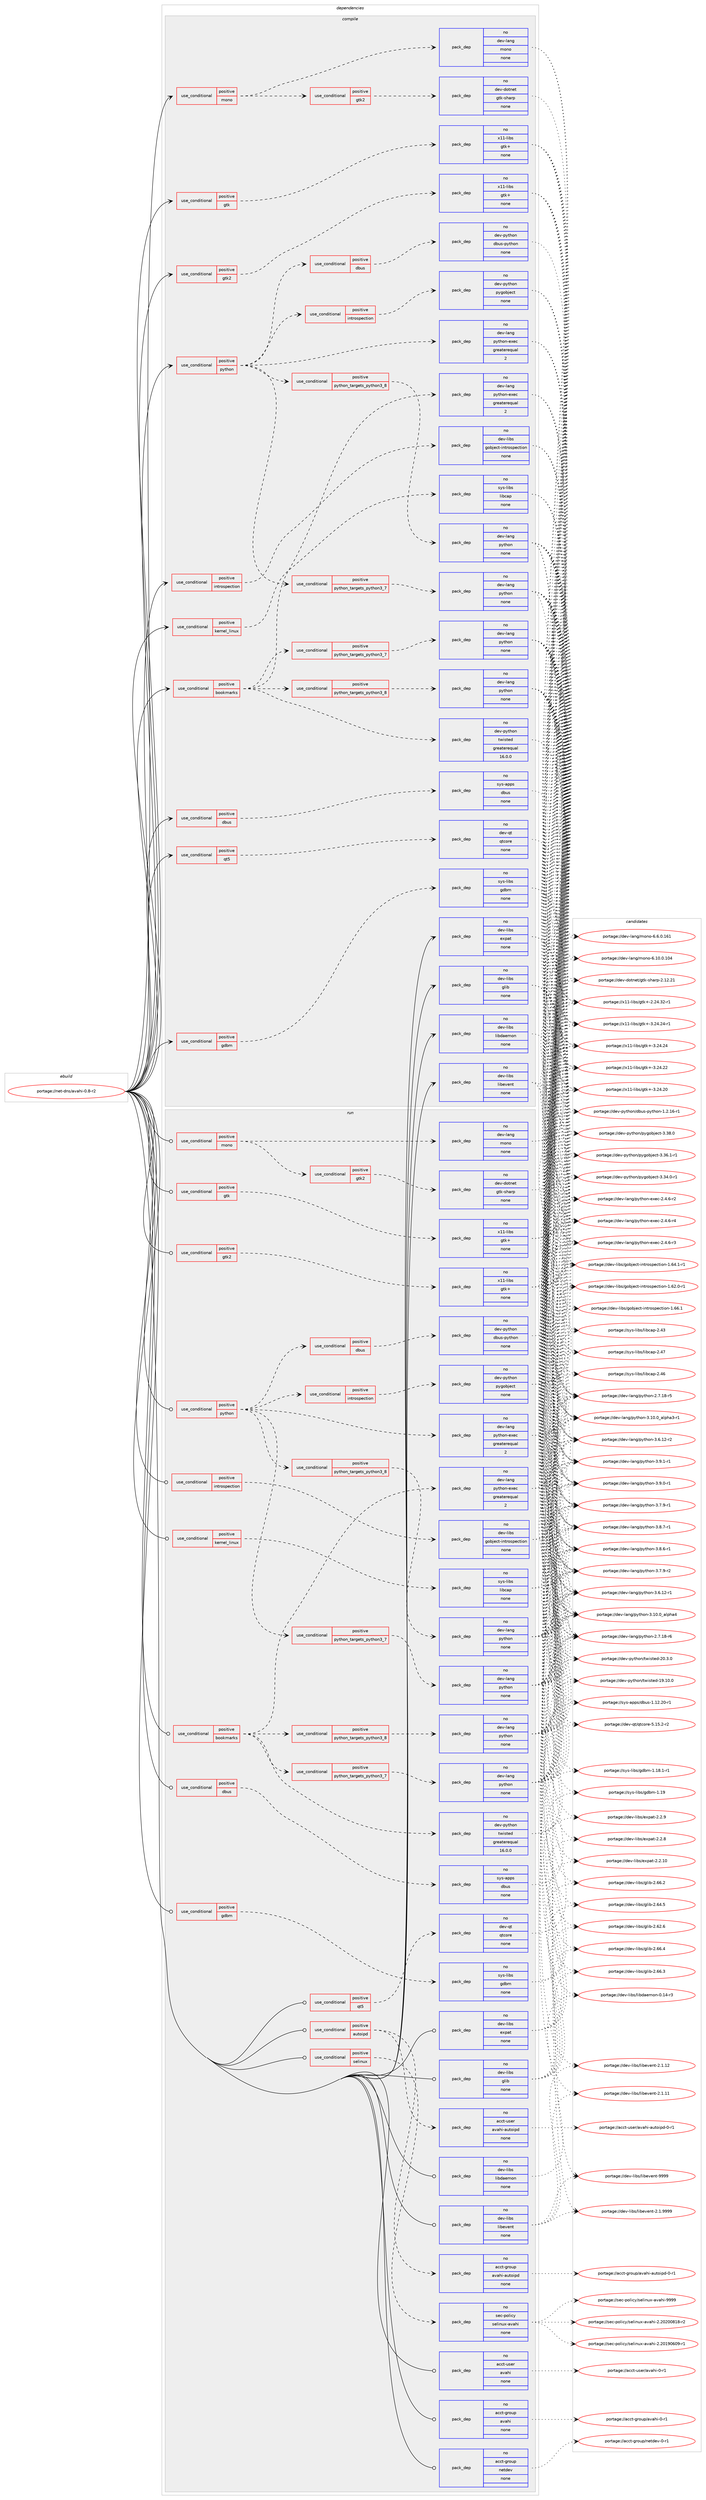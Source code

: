 digraph prolog {

# *************
# Graph options
# *************

newrank=true;
concentrate=true;
compound=true;
graph [rankdir=LR,fontname=Helvetica,fontsize=10,ranksep=1.5];#, ranksep=2.5, nodesep=0.2];
edge  [arrowhead=vee];
node  [fontname=Helvetica,fontsize=10];

# **********
# The ebuild
# **********

subgraph cluster_leftcol {
color=gray;
rank=same;
label=<<i>ebuild</i>>;
id [label="portage://net-dns/avahi-0.8-r2", color=red, width=4, href="../net-dns/avahi-0.8-r2.svg"];
}

# ****************
# The dependencies
# ****************

subgraph cluster_midcol {
color=gray;
label=<<i>dependencies</i>>;
subgraph cluster_compile {
fillcolor="#eeeeee";
style=filled;
label=<<i>compile</i>>;
subgraph cond9466 {
dependency30931 [label=<<TABLE BORDER="0" CELLBORDER="1" CELLSPACING="0" CELLPADDING="4"><TR><TD ROWSPAN="3" CELLPADDING="10">use_conditional</TD></TR><TR><TD>positive</TD></TR><TR><TD>bookmarks</TD></TR></TABLE>>, shape=none, color=red];
subgraph cond9467 {
dependency30932 [label=<<TABLE BORDER="0" CELLBORDER="1" CELLSPACING="0" CELLPADDING="4"><TR><TD ROWSPAN="3" CELLPADDING="10">use_conditional</TD></TR><TR><TD>positive</TD></TR><TR><TD>python_targets_python3_7</TD></TR></TABLE>>, shape=none, color=red];
subgraph pack21188 {
dependency30933 [label=<<TABLE BORDER="0" CELLBORDER="1" CELLSPACING="0" CELLPADDING="4" WIDTH="220"><TR><TD ROWSPAN="6" CELLPADDING="30">pack_dep</TD></TR><TR><TD WIDTH="110">no</TD></TR><TR><TD>dev-lang</TD></TR><TR><TD>python</TD></TR><TR><TD>none</TD></TR><TR><TD></TD></TR></TABLE>>, shape=none, color=blue];
}
dependency30932:e -> dependency30933:w [weight=20,style="dashed",arrowhead="vee"];
}
dependency30931:e -> dependency30932:w [weight=20,style="dashed",arrowhead="vee"];
subgraph cond9468 {
dependency30934 [label=<<TABLE BORDER="0" CELLBORDER="1" CELLSPACING="0" CELLPADDING="4"><TR><TD ROWSPAN="3" CELLPADDING="10">use_conditional</TD></TR><TR><TD>positive</TD></TR><TR><TD>python_targets_python3_8</TD></TR></TABLE>>, shape=none, color=red];
subgraph pack21189 {
dependency30935 [label=<<TABLE BORDER="0" CELLBORDER="1" CELLSPACING="0" CELLPADDING="4" WIDTH="220"><TR><TD ROWSPAN="6" CELLPADDING="30">pack_dep</TD></TR><TR><TD WIDTH="110">no</TD></TR><TR><TD>dev-lang</TD></TR><TR><TD>python</TD></TR><TR><TD>none</TD></TR><TR><TD></TD></TR></TABLE>>, shape=none, color=blue];
}
dependency30934:e -> dependency30935:w [weight=20,style="dashed",arrowhead="vee"];
}
dependency30931:e -> dependency30934:w [weight=20,style="dashed",arrowhead="vee"];
subgraph pack21190 {
dependency30936 [label=<<TABLE BORDER="0" CELLBORDER="1" CELLSPACING="0" CELLPADDING="4" WIDTH="220"><TR><TD ROWSPAN="6" CELLPADDING="30">pack_dep</TD></TR><TR><TD WIDTH="110">no</TD></TR><TR><TD>dev-lang</TD></TR><TR><TD>python-exec</TD></TR><TR><TD>greaterequal</TD></TR><TR><TD>2</TD></TR></TABLE>>, shape=none, color=blue];
}
dependency30931:e -> dependency30936:w [weight=20,style="dashed",arrowhead="vee"];
subgraph pack21191 {
dependency30937 [label=<<TABLE BORDER="0" CELLBORDER="1" CELLSPACING="0" CELLPADDING="4" WIDTH="220"><TR><TD ROWSPAN="6" CELLPADDING="30">pack_dep</TD></TR><TR><TD WIDTH="110">no</TD></TR><TR><TD>dev-python</TD></TR><TR><TD>twisted</TD></TR><TR><TD>greaterequal</TD></TR><TR><TD>16.0.0</TD></TR></TABLE>>, shape=none, color=blue];
}
dependency30931:e -> dependency30937:w [weight=20,style="dashed",arrowhead="vee"];
}
id:e -> dependency30931:w [weight=20,style="solid",arrowhead="vee"];
subgraph cond9469 {
dependency30938 [label=<<TABLE BORDER="0" CELLBORDER="1" CELLSPACING="0" CELLPADDING="4"><TR><TD ROWSPAN="3" CELLPADDING="10">use_conditional</TD></TR><TR><TD>positive</TD></TR><TR><TD>dbus</TD></TR></TABLE>>, shape=none, color=red];
subgraph pack21192 {
dependency30939 [label=<<TABLE BORDER="0" CELLBORDER="1" CELLSPACING="0" CELLPADDING="4" WIDTH="220"><TR><TD ROWSPAN="6" CELLPADDING="30">pack_dep</TD></TR><TR><TD WIDTH="110">no</TD></TR><TR><TD>sys-apps</TD></TR><TR><TD>dbus</TD></TR><TR><TD>none</TD></TR><TR><TD></TD></TR></TABLE>>, shape=none, color=blue];
}
dependency30938:e -> dependency30939:w [weight=20,style="dashed",arrowhead="vee"];
}
id:e -> dependency30938:w [weight=20,style="solid",arrowhead="vee"];
subgraph cond9470 {
dependency30940 [label=<<TABLE BORDER="0" CELLBORDER="1" CELLSPACING="0" CELLPADDING="4"><TR><TD ROWSPAN="3" CELLPADDING="10">use_conditional</TD></TR><TR><TD>positive</TD></TR><TR><TD>gdbm</TD></TR></TABLE>>, shape=none, color=red];
subgraph pack21193 {
dependency30941 [label=<<TABLE BORDER="0" CELLBORDER="1" CELLSPACING="0" CELLPADDING="4" WIDTH="220"><TR><TD ROWSPAN="6" CELLPADDING="30">pack_dep</TD></TR><TR><TD WIDTH="110">no</TD></TR><TR><TD>sys-libs</TD></TR><TR><TD>gdbm</TD></TR><TR><TD>none</TD></TR><TR><TD></TD></TR></TABLE>>, shape=none, color=blue];
}
dependency30940:e -> dependency30941:w [weight=20,style="dashed",arrowhead="vee"];
}
id:e -> dependency30940:w [weight=20,style="solid",arrowhead="vee"];
subgraph cond9471 {
dependency30942 [label=<<TABLE BORDER="0" CELLBORDER="1" CELLSPACING="0" CELLPADDING="4"><TR><TD ROWSPAN="3" CELLPADDING="10">use_conditional</TD></TR><TR><TD>positive</TD></TR><TR><TD>gtk</TD></TR></TABLE>>, shape=none, color=red];
subgraph pack21194 {
dependency30943 [label=<<TABLE BORDER="0" CELLBORDER="1" CELLSPACING="0" CELLPADDING="4" WIDTH="220"><TR><TD ROWSPAN="6" CELLPADDING="30">pack_dep</TD></TR><TR><TD WIDTH="110">no</TD></TR><TR><TD>x11-libs</TD></TR><TR><TD>gtk+</TD></TR><TR><TD>none</TD></TR><TR><TD></TD></TR></TABLE>>, shape=none, color=blue];
}
dependency30942:e -> dependency30943:w [weight=20,style="dashed",arrowhead="vee"];
}
id:e -> dependency30942:w [weight=20,style="solid",arrowhead="vee"];
subgraph cond9472 {
dependency30944 [label=<<TABLE BORDER="0" CELLBORDER="1" CELLSPACING="0" CELLPADDING="4"><TR><TD ROWSPAN="3" CELLPADDING="10">use_conditional</TD></TR><TR><TD>positive</TD></TR><TR><TD>gtk2</TD></TR></TABLE>>, shape=none, color=red];
subgraph pack21195 {
dependency30945 [label=<<TABLE BORDER="0" CELLBORDER="1" CELLSPACING="0" CELLPADDING="4" WIDTH="220"><TR><TD ROWSPAN="6" CELLPADDING="30">pack_dep</TD></TR><TR><TD WIDTH="110">no</TD></TR><TR><TD>x11-libs</TD></TR><TR><TD>gtk+</TD></TR><TR><TD>none</TD></TR><TR><TD></TD></TR></TABLE>>, shape=none, color=blue];
}
dependency30944:e -> dependency30945:w [weight=20,style="dashed",arrowhead="vee"];
}
id:e -> dependency30944:w [weight=20,style="solid",arrowhead="vee"];
subgraph cond9473 {
dependency30946 [label=<<TABLE BORDER="0" CELLBORDER="1" CELLSPACING="0" CELLPADDING="4"><TR><TD ROWSPAN="3" CELLPADDING="10">use_conditional</TD></TR><TR><TD>positive</TD></TR><TR><TD>introspection</TD></TR></TABLE>>, shape=none, color=red];
subgraph pack21196 {
dependency30947 [label=<<TABLE BORDER="0" CELLBORDER="1" CELLSPACING="0" CELLPADDING="4" WIDTH="220"><TR><TD ROWSPAN="6" CELLPADDING="30">pack_dep</TD></TR><TR><TD WIDTH="110">no</TD></TR><TR><TD>dev-libs</TD></TR><TR><TD>gobject-introspection</TD></TR><TR><TD>none</TD></TR><TR><TD></TD></TR></TABLE>>, shape=none, color=blue];
}
dependency30946:e -> dependency30947:w [weight=20,style="dashed",arrowhead="vee"];
}
id:e -> dependency30946:w [weight=20,style="solid",arrowhead="vee"];
subgraph cond9474 {
dependency30948 [label=<<TABLE BORDER="0" CELLBORDER="1" CELLSPACING="0" CELLPADDING="4"><TR><TD ROWSPAN="3" CELLPADDING="10">use_conditional</TD></TR><TR><TD>positive</TD></TR><TR><TD>kernel_linux</TD></TR></TABLE>>, shape=none, color=red];
subgraph pack21197 {
dependency30949 [label=<<TABLE BORDER="0" CELLBORDER="1" CELLSPACING="0" CELLPADDING="4" WIDTH="220"><TR><TD ROWSPAN="6" CELLPADDING="30">pack_dep</TD></TR><TR><TD WIDTH="110">no</TD></TR><TR><TD>sys-libs</TD></TR><TR><TD>libcap</TD></TR><TR><TD>none</TD></TR><TR><TD></TD></TR></TABLE>>, shape=none, color=blue];
}
dependency30948:e -> dependency30949:w [weight=20,style="dashed",arrowhead="vee"];
}
id:e -> dependency30948:w [weight=20,style="solid",arrowhead="vee"];
subgraph cond9475 {
dependency30950 [label=<<TABLE BORDER="0" CELLBORDER="1" CELLSPACING="0" CELLPADDING="4"><TR><TD ROWSPAN="3" CELLPADDING="10">use_conditional</TD></TR><TR><TD>positive</TD></TR><TR><TD>mono</TD></TR></TABLE>>, shape=none, color=red];
subgraph pack21198 {
dependency30951 [label=<<TABLE BORDER="0" CELLBORDER="1" CELLSPACING="0" CELLPADDING="4" WIDTH="220"><TR><TD ROWSPAN="6" CELLPADDING="30">pack_dep</TD></TR><TR><TD WIDTH="110">no</TD></TR><TR><TD>dev-lang</TD></TR><TR><TD>mono</TD></TR><TR><TD>none</TD></TR><TR><TD></TD></TR></TABLE>>, shape=none, color=blue];
}
dependency30950:e -> dependency30951:w [weight=20,style="dashed",arrowhead="vee"];
subgraph cond9476 {
dependency30952 [label=<<TABLE BORDER="0" CELLBORDER="1" CELLSPACING="0" CELLPADDING="4"><TR><TD ROWSPAN="3" CELLPADDING="10">use_conditional</TD></TR><TR><TD>positive</TD></TR><TR><TD>gtk2</TD></TR></TABLE>>, shape=none, color=red];
subgraph pack21199 {
dependency30953 [label=<<TABLE BORDER="0" CELLBORDER="1" CELLSPACING="0" CELLPADDING="4" WIDTH="220"><TR><TD ROWSPAN="6" CELLPADDING="30">pack_dep</TD></TR><TR><TD WIDTH="110">no</TD></TR><TR><TD>dev-dotnet</TD></TR><TR><TD>gtk-sharp</TD></TR><TR><TD>none</TD></TR><TR><TD></TD></TR></TABLE>>, shape=none, color=blue];
}
dependency30952:e -> dependency30953:w [weight=20,style="dashed",arrowhead="vee"];
}
dependency30950:e -> dependency30952:w [weight=20,style="dashed",arrowhead="vee"];
}
id:e -> dependency30950:w [weight=20,style="solid",arrowhead="vee"];
subgraph cond9477 {
dependency30954 [label=<<TABLE BORDER="0" CELLBORDER="1" CELLSPACING="0" CELLPADDING="4"><TR><TD ROWSPAN="3" CELLPADDING="10">use_conditional</TD></TR><TR><TD>positive</TD></TR><TR><TD>python</TD></TR></TABLE>>, shape=none, color=red];
subgraph cond9478 {
dependency30955 [label=<<TABLE BORDER="0" CELLBORDER="1" CELLSPACING="0" CELLPADDING="4"><TR><TD ROWSPAN="3" CELLPADDING="10">use_conditional</TD></TR><TR><TD>positive</TD></TR><TR><TD>python_targets_python3_7</TD></TR></TABLE>>, shape=none, color=red];
subgraph pack21200 {
dependency30956 [label=<<TABLE BORDER="0" CELLBORDER="1" CELLSPACING="0" CELLPADDING="4" WIDTH="220"><TR><TD ROWSPAN="6" CELLPADDING="30">pack_dep</TD></TR><TR><TD WIDTH="110">no</TD></TR><TR><TD>dev-lang</TD></TR><TR><TD>python</TD></TR><TR><TD>none</TD></TR><TR><TD></TD></TR></TABLE>>, shape=none, color=blue];
}
dependency30955:e -> dependency30956:w [weight=20,style="dashed",arrowhead="vee"];
}
dependency30954:e -> dependency30955:w [weight=20,style="dashed",arrowhead="vee"];
subgraph cond9479 {
dependency30957 [label=<<TABLE BORDER="0" CELLBORDER="1" CELLSPACING="0" CELLPADDING="4"><TR><TD ROWSPAN="3" CELLPADDING="10">use_conditional</TD></TR><TR><TD>positive</TD></TR><TR><TD>python_targets_python3_8</TD></TR></TABLE>>, shape=none, color=red];
subgraph pack21201 {
dependency30958 [label=<<TABLE BORDER="0" CELLBORDER="1" CELLSPACING="0" CELLPADDING="4" WIDTH="220"><TR><TD ROWSPAN="6" CELLPADDING="30">pack_dep</TD></TR><TR><TD WIDTH="110">no</TD></TR><TR><TD>dev-lang</TD></TR><TR><TD>python</TD></TR><TR><TD>none</TD></TR><TR><TD></TD></TR></TABLE>>, shape=none, color=blue];
}
dependency30957:e -> dependency30958:w [weight=20,style="dashed",arrowhead="vee"];
}
dependency30954:e -> dependency30957:w [weight=20,style="dashed",arrowhead="vee"];
subgraph pack21202 {
dependency30959 [label=<<TABLE BORDER="0" CELLBORDER="1" CELLSPACING="0" CELLPADDING="4" WIDTH="220"><TR><TD ROWSPAN="6" CELLPADDING="30">pack_dep</TD></TR><TR><TD WIDTH="110">no</TD></TR><TR><TD>dev-lang</TD></TR><TR><TD>python-exec</TD></TR><TR><TD>greaterequal</TD></TR><TR><TD>2</TD></TR></TABLE>>, shape=none, color=blue];
}
dependency30954:e -> dependency30959:w [weight=20,style="dashed",arrowhead="vee"];
subgraph cond9480 {
dependency30960 [label=<<TABLE BORDER="0" CELLBORDER="1" CELLSPACING="0" CELLPADDING="4"><TR><TD ROWSPAN="3" CELLPADDING="10">use_conditional</TD></TR><TR><TD>positive</TD></TR><TR><TD>dbus</TD></TR></TABLE>>, shape=none, color=red];
subgraph pack21203 {
dependency30961 [label=<<TABLE BORDER="0" CELLBORDER="1" CELLSPACING="0" CELLPADDING="4" WIDTH="220"><TR><TD ROWSPAN="6" CELLPADDING="30">pack_dep</TD></TR><TR><TD WIDTH="110">no</TD></TR><TR><TD>dev-python</TD></TR><TR><TD>dbus-python</TD></TR><TR><TD>none</TD></TR><TR><TD></TD></TR></TABLE>>, shape=none, color=blue];
}
dependency30960:e -> dependency30961:w [weight=20,style="dashed",arrowhead="vee"];
}
dependency30954:e -> dependency30960:w [weight=20,style="dashed",arrowhead="vee"];
subgraph cond9481 {
dependency30962 [label=<<TABLE BORDER="0" CELLBORDER="1" CELLSPACING="0" CELLPADDING="4"><TR><TD ROWSPAN="3" CELLPADDING="10">use_conditional</TD></TR><TR><TD>positive</TD></TR><TR><TD>introspection</TD></TR></TABLE>>, shape=none, color=red];
subgraph pack21204 {
dependency30963 [label=<<TABLE BORDER="0" CELLBORDER="1" CELLSPACING="0" CELLPADDING="4" WIDTH="220"><TR><TD ROWSPAN="6" CELLPADDING="30">pack_dep</TD></TR><TR><TD WIDTH="110">no</TD></TR><TR><TD>dev-python</TD></TR><TR><TD>pygobject</TD></TR><TR><TD>none</TD></TR><TR><TD></TD></TR></TABLE>>, shape=none, color=blue];
}
dependency30962:e -> dependency30963:w [weight=20,style="dashed",arrowhead="vee"];
}
dependency30954:e -> dependency30962:w [weight=20,style="dashed",arrowhead="vee"];
}
id:e -> dependency30954:w [weight=20,style="solid",arrowhead="vee"];
subgraph cond9482 {
dependency30964 [label=<<TABLE BORDER="0" CELLBORDER="1" CELLSPACING="0" CELLPADDING="4"><TR><TD ROWSPAN="3" CELLPADDING="10">use_conditional</TD></TR><TR><TD>positive</TD></TR><TR><TD>qt5</TD></TR></TABLE>>, shape=none, color=red];
subgraph pack21205 {
dependency30965 [label=<<TABLE BORDER="0" CELLBORDER="1" CELLSPACING="0" CELLPADDING="4" WIDTH="220"><TR><TD ROWSPAN="6" CELLPADDING="30">pack_dep</TD></TR><TR><TD WIDTH="110">no</TD></TR><TR><TD>dev-qt</TD></TR><TR><TD>qtcore</TD></TR><TR><TD>none</TD></TR><TR><TD></TD></TR></TABLE>>, shape=none, color=blue];
}
dependency30964:e -> dependency30965:w [weight=20,style="dashed",arrowhead="vee"];
}
id:e -> dependency30964:w [weight=20,style="solid",arrowhead="vee"];
subgraph pack21206 {
dependency30966 [label=<<TABLE BORDER="0" CELLBORDER="1" CELLSPACING="0" CELLPADDING="4" WIDTH="220"><TR><TD ROWSPAN="6" CELLPADDING="30">pack_dep</TD></TR><TR><TD WIDTH="110">no</TD></TR><TR><TD>dev-libs</TD></TR><TR><TD>expat</TD></TR><TR><TD>none</TD></TR><TR><TD></TD></TR></TABLE>>, shape=none, color=blue];
}
id:e -> dependency30966:w [weight=20,style="solid",arrowhead="vee"];
subgraph pack21207 {
dependency30967 [label=<<TABLE BORDER="0" CELLBORDER="1" CELLSPACING="0" CELLPADDING="4" WIDTH="220"><TR><TD ROWSPAN="6" CELLPADDING="30">pack_dep</TD></TR><TR><TD WIDTH="110">no</TD></TR><TR><TD>dev-libs</TD></TR><TR><TD>glib</TD></TR><TR><TD>none</TD></TR><TR><TD></TD></TR></TABLE>>, shape=none, color=blue];
}
id:e -> dependency30967:w [weight=20,style="solid",arrowhead="vee"];
subgraph pack21208 {
dependency30968 [label=<<TABLE BORDER="0" CELLBORDER="1" CELLSPACING="0" CELLPADDING="4" WIDTH="220"><TR><TD ROWSPAN="6" CELLPADDING="30">pack_dep</TD></TR><TR><TD WIDTH="110">no</TD></TR><TR><TD>dev-libs</TD></TR><TR><TD>libdaemon</TD></TR><TR><TD>none</TD></TR><TR><TD></TD></TR></TABLE>>, shape=none, color=blue];
}
id:e -> dependency30968:w [weight=20,style="solid",arrowhead="vee"];
subgraph pack21209 {
dependency30969 [label=<<TABLE BORDER="0" CELLBORDER="1" CELLSPACING="0" CELLPADDING="4" WIDTH="220"><TR><TD ROWSPAN="6" CELLPADDING="30">pack_dep</TD></TR><TR><TD WIDTH="110">no</TD></TR><TR><TD>dev-libs</TD></TR><TR><TD>libevent</TD></TR><TR><TD>none</TD></TR><TR><TD></TD></TR></TABLE>>, shape=none, color=blue];
}
id:e -> dependency30969:w [weight=20,style="solid",arrowhead="vee"];
}
subgraph cluster_compileandrun {
fillcolor="#eeeeee";
style=filled;
label=<<i>compile and run</i>>;
}
subgraph cluster_run {
fillcolor="#eeeeee";
style=filled;
label=<<i>run</i>>;
subgraph cond9483 {
dependency30970 [label=<<TABLE BORDER="0" CELLBORDER="1" CELLSPACING="0" CELLPADDING="4"><TR><TD ROWSPAN="3" CELLPADDING="10">use_conditional</TD></TR><TR><TD>positive</TD></TR><TR><TD>autoipd</TD></TR></TABLE>>, shape=none, color=red];
subgraph pack21210 {
dependency30971 [label=<<TABLE BORDER="0" CELLBORDER="1" CELLSPACING="0" CELLPADDING="4" WIDTH="220"><TR><TD ROWSPAN="6" CELLPADDING="30">pack_dep</TD></TR><TR><TD WIDTH="110">no</TD></TR><TR><TD>acct-user</TD></TR><TR><TD>avahi-autoipd</TD></TR><TR><TD>none</TD></TR><TR><TD></TD></TR></TABLE>>, shape=none, color=blue];
}
dependency30970:e -> dependency30971:w [weight=20,style="dashed",arrowhead="vee"];
subgraph pack21211 {
dependency30972 [label=<<TABLE BORDER="0" CELLBORDER="1" CELLSPACING="0" CELLPADDING="4" WIDTH="220"><TR><TD ROWSPAN="6" CELLPADDING="30">pack_dep</TD></TR><TR><TD WIDTH="110">no</TD></TR><TR><TD>acct-group</TD></TR><TR><TD>avahi-autoipd</TD></TR><TR><TD>none</TD></TR><TR><TD></TD></TR></TABLE>>, shape=none, color=blue];
}
dependency30970:e -> dependency30972:w [weight=20,style="dashed",arrowhead="vee"];
}
id:e -> dependency30970:w [weight=20,style="solid",arrowhead="odot"];
subgraph cond9484 {
dependency30973 [label=<<TABLE BORDER="0" CELLBORDER="1" CELLSPACING="0" CELLPADDING="4"><TR><TD ROWSPAN="3" CELLPADDING="10">use_conditional</TD></TR><TR><TD>positive</TD></TR><TR><TD>bookmarks</TD></TR></TABLE>>, shape=none, color=red];
subgraph cond9485 {
dependency30974 [label=<<TABLE BORDER="0" CELLBORDER="1" CELLSPACING="0" CELLPADDING="4"><TR><TD ROWSPAN="3" CELLPADDING="10">use_conditional</TD></TR><TR><TD>positive</TD></TR><TR><TD>python_targets_python3_7</TD></TR></TABLE>>, shape=none, color=red];
subgraph pack21212 {
dependency30975 [label=<<TABLE BORDER="0" CELLBORDER="1" CELLSPACING="0" CELLPADDING="4" WIDTH="220"><TR><TD ROWSPAN="6" CELLPADDING="30">pack_dep</TD></TR><TR><TD WIDTH="110">no</TD></TR><TR><TD>dev-lang</TD></TR><TR><TD>python</TD></TR><TR><TD>none</TD></TR><TR><TD></TD></TR></TABLE>>, shape=none, color=blue];
}
dependency30974:e -> dependency30975:w [weight=20,style="dashed",arrowhead="vee"];
}
dependency30973:e -> dependency30974:w [weight=20,style="dashed",arrowhead="vee"];
subgraph cond9486 {
dependency30976 [label=<<TABLE BORDER="0" CELLBORDER="1" CELLSPACING="0" CELLPADDING="4"><TR><TD ROWSPAN="3" CELLPADDING="10">use_conditional</TD></TR><TR><TD>positive</TD></TR><TR><TD>python_targets_python3_8</TD></TR></TABLE>>, shape=none, color=red];
subgraph pack21213 {
dependency30977 [label=<<TABLE BORDER="0" CELLBORDER="1" CELLSPACING="0" CELLPADDING="4" WIDTH="220"><TR><TD ROWSPAN="6" CELLPADDING="30">pack_dep</TD></TR><TR><TD WIDTH="110">no</TD></TR><TR><TD>dev-lang</TD></TR><TR><TD>python</TD></TR><TR><TD>none</TD></TR><TR><TD></TD></TR></TABLE>>, shape=none, color=blue];
}
dependency30976:e -> dependency30977:w [weight=20,style="dashed",arrowhead="vee"];
}
dependency30973:e -> dependency30976:w [weight=20,style="dashed",arrowhead="vee"];
subgraph pack21214 {
dependency30978 [label=<<TABLE BORDER="0" CELLBORDER="1" CELLSPACING="0" CELLPADDING="4" WIDTH="220"><TR><TD ROWSPAN="6" CELLPADDING="30">pack_dep</TD></TR><TR><TD WIDTH="110">no</TD></TR><TR><TD>dev-lang</TD></TR><TR><TD>python-exec</TD></TR><TR><TD>greaterequal</TD></TR><TR><TD>2</TD></TR></TABLE>>, shape=none, color=blue];
}
dependency30973:e -> dependency30978:w [weight=20,style="dashed",arrowhead="vee"];
subgraph pack21215 {
dependency30979 [label=<<TABLE BORDER="0" CELLBORDER="1" CELLSPACING="0" CELLPADDING="4" WIDTH="220"><TR><TD ROWSPAN="6" CELLPADDING="30">pack_dep</TD></TR><TR><TD WIDTH="110">no</TD></TR><TR><TD>dev-python</TD></TR><TR><TD>twisted</TD></TR><TR><TD>greaterequal</TD></TR><TR><TD>16.0.0</TD></TR></TABLE>>, shape=none, color=blue];
}
dependency30973:e -> dependency30979:w [weight=20,style="dashed",arrowhead="vee"];
}
id:e -> dependency30973:w [weight=20,style="solid",arrowhead="odot"];
subgraph cond9487 {
dependency30980 [label=<<TABLE BORDER="0" CELLBORDER="1" CELLSPACING="0" CELLPADDING="4"><TR><TD ROWSPAN="3" CELLPADDING="10">use_conditional</TD></TR><TR><TD>positive</TD></TR><TR><TD>dbus</TD></TR></TABLE>>, shape=none, color=red];
subgraph pack21216 {
dependency30981 [label=<<TABLE BORDER="0" CELLBORDER="1" CELLSPACING="0" CELLPADDING="4" WIDTH="220"><TR><TD ROWSPAN="6" CELLPADDING="30">pack_dep</TD></TR><TR><TD WIDTH="110">no</TD></TR><TR><TD>sys-apps</TD></TR><TR><TD>dbus</TD></TR><TR><TD>none</TD></TR><TR><TD></TD></TR></TABLE>>, shape=none, color=blue];
}
dependency30980:e -> dependency30981:w [weight=20,style="dashed",arrowhead="vee"];
}
id:e -> dependency30980:w [weight=20,style="solid",arrowhead="odot"];
subgraph cond9488 {
dependency30982 [label=<<TABLE BORDER="0" CELLBORDER="1" CELLSPACING="0" CELLPADDING="4"><TR><TD ROWSPAN="3" CELLPADDING="10">use_conditional</TD></TR><TR><TD>positive</TD></TR><TR><TD>gdbm</TD></TR></TABLE>>, shape=none, color=red];
subgraph pack21217 {
dependency30983 [label=<<TABLE BORDER="0" CELLBORDER="1" CELLSPACING="0" CELLPADDING="4" WIDTH="220"><TR><TD ROWSPAN="6" CELLPADDING="30">pack_dep</TD></TR><TR><TD WIDTH="110">no</TD></TR><TR><TD>sys-libs</TD></TR><TR><TD>gdbm</TD></TR><TR><TD>none</TD></TR><TR><TD></TD></TR></TABLE>>, shape=none, color=blue];
}
dependency30982:e -> dependency30983:w [weight=20,style="dashed",arrowhead="vee"];
}
id:e -> dependency30982:w [weight=20,style="solid",arrowhead="odot"];
subgraph cond9489 {
dependency30984 [label=<<TABLE BORDER="0" CELLBORDER="1" CELLSPACING="0" CELLPADDING="4"><TR><TD ROWSPAN="3" CELLPADDING="10">use_conditional</TD></TR><TR><TD>positive</TD></TR><TR><TD>gtk</TD></TR></TABLE>>, shape=none, color=red];
subgraph pack21218 {
dependency30985 [label=<<TABLE BORDER="0" CELLBORDER="1" CELLSPACING="0" CELLPADDING="4" WIDTH="220"><TR><TD ROWSPAN="6" CELLPADDING="30">pack_dep</TD></TR><TR><TD WIDTH="110">no</TD></TR><TR><TD>x11-libs</TD></TR><TR><TD>gtk+</TD></TR><TR><TD>none</TD></TR><TR><TD></TD></TR></TABLE>>, shape=none, color=blue];
}
dependency30984:e -> dependency30985:w [weight=20,style="dashed",arrowhead="vee"];
}
id:e -> dependency30984:w [weight=20,style="solid",arrowhead="odot"];
subgraph cond9490 {
dependency30986 [label=<<TABLE BORDER="0" CELLBORDER="1" CELLSPACING="0" CELLPADDING="4"><TR><TD ROWSPAN="3" CELLPADDING="10">use_conditional</TD></TR><TR><TD>positive</TD></TR><TR><TD>gtk2</TD></TR></TABLE>>, shape=none, color=red];
subgraph pack21219 {
dependency30987 [label=<<TABLE BORDER="0" CELLBORDER="1" CELLSPACING="0" CELLPADDING="4" WIDTH="220"><TR><TD ROWSPAN="6" CELLPADDING="30">pack_dep</TD></TR><TR><TD WIDTH="110">no</TD></TR><TR><TD>x11-libs</TD></TR><TR><TD>gtk+</TD></TR><TR><TD>none</TD></TR><TR><TD></TD></TR></TABLE>>, shape=none, color=blue];
}
dependency30986:e -> dependency30987:w [weight=20,style="dashed",arrowhead="vee"];
}
id:e -> dependency30986:w [weight=20,style="solid",arrowhead="odot"];
subgraph cond9491 {
dependency30988 [label=<<TABLE BORDER="0" CELLBORDER="1" CELLSPACING="0" CELLPADDING="4"><TR><TD ROWSPAN="3" CELLPADDING="10">use_conditional</TD></TR><TR><TD>positive</TD></TR><TR><TD>introspection</TD></TR></TABLE>>, shape=none, color=red];
subgraph pack21220 {
dependency30989 [label=<<TABLE BORDER="0" CELLBORDER="1" CELLSPACING="0" CELLPADDING="4" WIDTH="220"><TR><TD ROWSPAN="6" CELLPADDING="30">pack_dep</TD></TR><TR><TD WIDTH="110">no</TD></TR><TR><TD>dev-libs</TD></TR><TR><TD>gobject-introspection</TD></TR><TR><TD>none</TD></TR><TR><TD></TD></TR></TABLE>>, shape=none, color=blue];
}
dependency30988:e -> dependency30989:w [weight=20,style="dashed",arrowhead="vee"];
}
id:e -> dependency30988:w [weight=20,style="solid",arrowhead="odot"];
subgraph cond9492 {
dependency30990 [label=<<TABLE BORDER="0" CELLBORDER="1" CELLSPACING="0" CELLPADDING="4"><TR><TD ROWSPAN="3" CELLPADDING="10">use_conditional</TD></TR><TR><TD>positive</TD></TR><TR><TD>kernel_linux</TD></TR></TABLE>>, shape=none, color=red];
subgraph pack21221 {
dependency30991 [label=<<TABLE BORDER="0" CELLBORDER="1" CELLSPACING="0" CELLPADDING="4" WIDTH="220"><TR><TD ROWSPAN="6" CELLPADDING="30">pack_dep</TD></TR><TR><TD WIDTH="110">no</TD></TR><TR><TD>sys-libs</TD></TR><TR><TD>libcap</TD></TR><TR><TD>none</TD></TR><TR><TD></TD></TR></TABLE>>, shape=none, color=blue];
}
dependency30990:e -> dependency30991:w [weight=20,style="dashed",arrowhead="vee"];
}
id:e -> dependency30990:w [weight=20,style="solid",arrowhead="odot"];
subgraph cond9493 {
dependency30992 [label=<<TABLE BORDER="0" CELLBORDER="1" CELLSPACING="0" CELLPADDING="4"><TR><TD ROWSPAN="3" CELLPADDING="10">use_conditional</TD></TR><TR><TD>positive</TD></TR><TR><TD>mono</TD></TR></TABLE>>, shape=none, color=red];
subgraph pack21222 {
dependency30993 [label=<<TABLE BORDER="0" CELLBORDER="1" CELLSPACING="0" CELLPADDING="4" WIDTH="220"><TR><TD ROWSPAN="6" CELLPADDING="30">pack_dep</TD></TR><TR><TD WIDTH="110">no</TD></TR><TR><TD>dev-lang</TD></TR><TR><TD>mono</TD></TR><TR><TD>none</TD></TR><TR><TD></TD></TR></TABLE>>, shape=none, color=blue];
}
dependency30992:e -> dependency30993:w [weight=20,style="dashed",arrowhead="vee"];
subgraph cond9494 {
dependency30994 [label=<<TABLE BORDER="0" CELLBORDER="1" CELLSPACING="0" CELLPADDING="4"><TR><TD ROWSPAN="3" CELLPADDING="10">use_conditional</TD></TR><TR><TD>positive</TD></TR><TR><TD>gtk2</TD></TR></TABLE>>, shape=none, color=red];
subgraph pack21223 {
dependency30995 [label=<<TABLE BORDER="0" CELLBORDER="1" CELLSPACING="0" CELLPADDING="4" WIDTH="220"><TR><TD ROWSPAN="6" CELLPADDING="30">pack_dep</TD></TR><TR><TD WIDTH="110">no</TD></TR><TR><TD>dev-dotnet</TD></TR><TR><TD>gtk-sharp</TD></TR><TR><TD>none</TD></TR><TR><TD></TD></TR></TABLE>>, shape=none, color=blue];
}
dependency30994:e -> dependency30995:w [weight=20,style="dashed",arrowhead="vee"];
}
dependency30992:e -> dependency30994:w [weight=20,style="dashed",arrowhead="vee"];
}
id:e -> dependency30992:w [weight=20,style="solid",arrowhead="odot"];
subgraph cond9495 {
dependency30996 [label=<<TABLE BORDER="0" CELLBORDER="1" CELLSPACING="0" CELLPADDING="4"><TR><TD ROWSPAN="3" CELLPADDING="10">use_conditional</TD></TR><TR><TD>positive</TD></TR><TR><TD>python</TD></TR></TABLE>>, shape=none, color=red];
subgraph cond9496 {
dependency30997 [label=<<TABLE BORDER="0" CELLBORDER="1" CELLSPACING="0" CELLPADDING="4"><TR><TD ROWSPAN="3" CELLPADDING="10">use_conditional</TD></TR><TR><TD>positive</TD></TR><TR><TD>python_targets_python3_7</TD></TR></TABLE>>, shape=none, color=red];
subgraph pack21224 {
dependency30998 [label=<<TABLE BORDER="0" CELLBORDER="1" CELLSPACING="0" CELLPADDING="4" WIDTH="220"><TR><TD ROWSPAN="6" CELLPADDING="30">pack_dep</TD></TR><TR><TD WIDTH="110">no</TD></TR><TR><TD>dev-lang</TD></TR><TR><TD>python</TD></TR><TR><TD>none</TD></TR><TR><TD></TD></TR></TABLE>>, shape=none, color=blue];
}
dependency30997:e -> dependency30998:w [weight=20,style="dashed",arrowhead="vee"];
}
dependency30996:e -> dependency30997:w [weight=20,style="dashed",arrowhead="vee"];
subgraph cond9497 {
dependency30999 [label=<<TABLE BORDER="0" CELLBORDER="1" CELLSPACING="0" CELLPADDING="4"><TR><TD ROWSPAN="3" CELLPADDING="10">use_conditional</TD></TR><TR><TD>positive</TD></TR><TR><TD>python_targets_python3_8</TD></TR></TABLE>>, shape=none, color=red];
subgraph pack21225 {
dependency31000 [label=<<TABLE BORDER="0" CELLBORDER="1" CELLSPACING="0" CELLPADDING="4" WIDTH="220"><TR><TD ROWSPAN="6" CELLPADDING="30">pack_dep</TD></TR><TR><TD WIDTH="110">no</TD></TR><TR><TD>dev-lang</TD></TR><TR><TD>python</TD></TR><TR><TD>none</TD></TR><TR><TD></TD></TR></TABLE>>, shape=none, color=blue];
}
dependency30999:e -> dependency31000:w [weight=20,style="dashed",arrowhead="vee"];
}
dependency30996:e -> dependency30999:w [weight=20,style="dashed",arrowhead="vee"];
subgraph pack21226 {
dependency31001 [label=<<TABLE BORDER="0" CELLBORDER="1" CELLSPACING="0" CELLPADDING="4" WIDTH="220"><TR><TD ROWSPAN="6" CELLPADDING="30">pack_dep</TD></TR><TR><TD WIDTH="110">no</TD></TR><TR><TD>dev-lang</TD></TR><TR><TD>python-exec</TD></TR><TR><TD>greaterequal</TD></TR><TR><TD>2</TD></TR></TABLE>>, shape=none, color=blue];
}
dependency30996:e -> dependency31001:w [weight=20,style="dashed",arrowhead="vee"];
subgraph cond9498 {
dependency31002 [label=<<TABLE BORDER="0" CELLBORDER="1" CELLSPACING="0" CELLPADDING="4"><TR><TD ROWSPAN="3" CELLPADDING="10">use_conditional</TD></TR><TR><TD>positive</TD></TR><TR><TD>dbus</TD></TR></TABLE>>, shape=none, color=red];
subgraph pack21227 {
dependency31003 [label=<<TABLE BORDER="0" CELLBORDER="1" CELLSPACING="0" CELLPADDING="4" WIDTH="220"><TR><TD ROWSPAN="6" CELLPADDING="30">pack_dep</TD></TR><TR><TD WIDTH="110">no</TD></TR><TR><TD>dev-python</TD></TR><TR><TD>dbus-python</TD></TR><TR><TD>none</TD></TR><TR><TD></TD></TR></TABLE>>, shape=none, color=blue];
}
dependency31002:e -> dependency31003:w [weight=20,style="dashed",arrowhead="vee"];
}
dependency30996:e -> dependency31002:w [weight=20,style="dashed",arrowhead="vee"];
subgraph cond9499 {
dependency31004 [label=<<TABLE BORDER="0" CELLBORDER="1" CELLSPACING="0" CELLPADDING="4"><TR><TD ROWSPAN="3" CELLPADDING="10">use_conditional</TD></TR><TR><TD>positive</TD></TR><TR><TD>introspection</TD></TR></TABLE>>, shape=none, color=red];
subgraph pack21228 {
dependency31005 [label=<<TABLE BORDER="0" CELLBORDER="1" CELLSPACING="0" CELLPADDING="4" WIDTH="220"><TR><TD ROWSPAN="6" CELLPADDING="30">pack_dep</TD></TR><TR><TD WIDTH="110">no</TD></TR><TR><TD>dev-python</TD></TR><TR><TD>pygobject</TD></TR><TR><TD>none</TD></TR><TR><TD></TD></TR></TABLE>>, shape=none, color=blue];
}
dependency31004:e -> dependency31005:w [weight=20,style="dashed",arrowhead="vee"];
}
dependency30996:e -> dependency31004:w [weight=20,style="dashed",arrowhead="vee"];
}
id:e -> dependency30996:w [weight=20,style="solid",arrowhead="odot"];
subgraph cond9500 {
dependency31006 [label=<<TABLE BORDER="0" CELLBORDER="1" CELLSPACING="0" CELLPADDING="4"><TR><TD ROWSPAN="3" CELLPADDING="10">use_conditional</TD></TR><TR><TD>positive</TD></TR><TR><TD>qt5</TD></TR></TABLE>>, shape=none, color=red];
subgraph pack21229 {
dependency31007 [label=<<TABLE BORDER="0" CELLBORDER="1" CELLSPACING="0" CELLPADDING="4" WIDTH="220"><TR><TD ROWSPAN="6" CELLPADDING="30">pack_dep</TD></TR><TR><TD WIDTH="110">no</TD></TR><TR><TD>dev-qt</TD></TR><TR><TD>qtcore</TD></TR><TR><TD>none</TD></TR><TR><TD></TD></TR></TABLE>>, shape=none, color=blue];
}
dependency31006:e -> dependency31007:w [weight=20,style="dashed",arrowhead="vee"];
}
id:e -> dependency31006:w [weight=20,style="solid",arrowhead="odot"];
subgraph cond9501 {
dependency31008 [label=<<TABLE BORDER="0" CELLBORDER="1" CELLSPACING="0" CELLPADDING="4"><TR><TD ROWSPAN="3" CELLPADDING="10">use_conditional</TD></TR><TR><TD>positive</TD></TR><TR><TD>selinux</TD></TR></TABLE>>, shape=none, color=red];
subgraph pack21230 {
dependency31009 [label=<<TABLE BORDER="0" CELLBORDER="1" CELLSPACING="0" CELLPADDING="4" WIDTH="220"><TR><TD ROWSPAN="6" CELLPADDING="30">pack_dep</TD></TR><TR><TD WIDTH="110">no</TD></TR><TR><TD>sec-policy</TD></TR><TR><TD>selinux-avahi</TD></TR><TR><TD>none</TD></TR><TR><TD></TD></TR></TABLE>>, shape=none, color=blue];
}
dependency31008:e -> dependency31009:w [weight=20,style="dashed",arrowhead="vee"];
}
id:e -> dependency31008:w [weight=20,style="solid",arrowhead="odot"];
subgraph pack21231 {
dependency31010 [label=<<TABLE BORDER="0" CELLBORDER="1" CELLSPACING="0" CELLPADDING="4" WIDTH="220"><TR><TD ROWSPAN="6" CELLPADDING="30">pack_dep</TD></TR><TR><TD WIDTH="110">no</TD></TR><TR><TD>acct-group</TD></TR><TR><TD>avahi</TD></TR><TR><TD>none</TD></TR><TR><TD></TD></TR></TABLE>>, shape=none, color=blue];
}
id:e -> dependency31010:w [weight=20,style="solid",arrowhead="odot"];
subgraph pack21232 {
dependency31011 [label=<<TABLE BORDER="0" CELLBORDER="1" CELLSPACING="0" CELLPADDING="4" WIDTH="220"><TR><TD ROWSPAN="6" CELLPADDING="30">pack_dep</TD></TR><TR><TD WIDTH="110">no</TD></TR><TR><TD>acct-group</TD></TR><TR><TD>netdev</TD></TR><TR><TD>none</TD></TR><TR><TD></TD></TR></TABLE>>, shape=none, color=blue];
}
id:e -> dependency31011:w [weight=20,style="solid",arrowhead="odot"];
subgraph pack21233 {
dependency31012 [label=<<TABLE BORDER="0" CELLBORDER="1" CELLSPACING="0" CELLPADDING="4" WIDTH="220"><TR><TD ROWSPAN="6" CELLPADDING="30">pack_dep</TD></TR><TR><TD WIDTH="110">no</TD></TR><TR><TD>acct-user</TD></TR><TR><TD>avahi</TD></TR><TR><TD>none</TD></TR><TR><TD></TD></TR></TABLE>>, shape=none, color=blue];
}
id:e -> dependency31012:w [weight=20,style="solid",arrowhead="odot"];
subgraph pack21234 {
dependency31013 [label=<<TABLE BORDER="0" CELLBORDER="1" CELLSPACING="0" CELLPADDING="4" WIDTH="220"><TR><TD ROWSPAN="6" CELLPADDING="30">pack_dep</TD></TR><TR><TD WIDTH="110">no</TD></TR><TR><TD>dev-libs</TD></TR><TR><TD>expat</TD></TR><TR><TD>none</TD></TR><TR><TD></TD></TR></TABLE>>, shape=none, color=blue];
}
id:e -> dependency31013:w [weight=20,style="solid",arrowhead="odot"];
subgraph pack21235 {
dependency31014 [label=<<TABLE BORDER="0" CELLBORDER="1" CELLSPACING="0" CELLPADDING="4" WIDTH="220"><TR><TD ROWSPAN="6" CELLPADDING="30">pack_dep</TD></TR><TR><TD WIDTH="110">no</TD></TR><TR><TD>dev-libs</TD></TR><TR><TD>glib</TD></TR><TR><TD>none</TD></TR><TR><TD></TD></TR></TABLE>>, shape=none, color=blue];
}
id:e -> dependency31014:w [weight=20,style="solid",arrowhead="odot"];
subgraph pack21236 {
dependency31015 [label=<<TABLE BORDER="0" CELLBORDER="1" CELLSPACING="0" CELLPADDING="4" WIDTH="220"><TR><TD ROWSPAN="6" CELLPADDING="30">pack_dep</TD></TR><TR><TD WIDTH="110">no</TD></TR><TR><TD>dev-libs</TD></TR><TR><TD>libdaemon</TD></TR><TR><TD>none</TD></TR><TR><TD></TD></TR></TABLE>>, shape=none, color=blue];
}
id:e -> dependency31015:w [weight=20,style="solid",arrowhead="odot"];
subgraph pack21237 {
dependency31016 [label=<<TABLE BORDER="0" CELLBORDER="1" CELLSPACING="0" CELLPADDING="4" WIDTH="220"><TR><TD ROWSPAN="6" CELLPADDING="30">pack_dep</TD></TR><TR><TD WIDTH="110">no</TD></TR><TR><TD>dev-libs</TD></TR><TR><TD>libevent</TD></TR><TR><TD>none</TD></TR><TR><TD></TD></TR></TABLE>>, shape=none, color=blue];
}
id:e -> dependency31016:w [weight=20,style="solid",arrowhead="odot"];
}
}

# **************
# The candidates
# **************

subgraph cluster_choices {
rank=same;
color=gray;
label=<<i>candidates</i>>;

subgraph choice21188 {
color=black;
nodesep=1;
choice1001011184510897110103471121211161041111104551465746494511449 [label="portage://dev-lang/python-3.9.1-r1", color=red, width=4,href="../dev-lang/python-3.9.1-r1.svg"];
choice1001011184510897110103471121211161041111104551465746484511449 [label="portage://dev-lang/python-3.9.0-r1", color=red, width=4,href="../dev-lang/python-3.9.0-r1.svg"];
choice1001011184510897110103471121211161041111104551465646554511449 [label="portage://dev-lang/python-3.8.7-r1", color=red, width=4,href="../dev-lang/python-3.8.7-r1.svg"];
choice1001011184510897110103471121211161041111104551465646544511449 [label="portage://dev-lang/python-3.8.6-r1", color=red, width=4,href="../dev-lang/python-3.8.6-r1.svg"];
choice1001011184510897110103471121211161041111104551465546574511450 [label="portage://dev-lang/python-3.7.9-r2", color=red, width=4,href="../dev-lang/python-3.7.9-r2.svg"];
choice1001011184510897110103471121211161041111104551465546574511449 [label="portage://dev-lang/python-3.7.9-r1", color=red, width=4,href="../dev-lang/python-3.7.9-r1.svg"];
choice100101118451089711010347112121116104111110455146544649504511450 [label="portage://dev-lang/python-3.6.12-r2", color=red, width=4,href="../dev-lang/python-3.6.12-r2.svg"];
choice100101118451089711010347112121116104111110455146544649504511449 [label="portage://dev-lang/python-3.6.12-r1", color=red, width=4,href="../dev-lang/python-3.6.12-r1.svg"];
choice1001011184510897110103471121211161041111104551464948464895971081121049752 [label="portage://dev-lang/python-3.10.0_alpha4", color=red, width=4,href="../dev-lang/python-3.10.0_alpha4.svg"];
choice10010111845108971101034711212111610411111045514649484648959710811210497514511449 [label="portage://dev-lang/python-3.10.0_alpha3-r1", color=red, width=4,href="../dev-lang/python-3.10.0_alpha3-r1.svg"];
choice100101118451089711010347112121116104111110455046554649564511454 [label="portage://dev-lang/python-2.7.18-r6", color=red, width=4,href="../dev-lang/python-2.7.18-r6.svg"];
choice100101118451089711010347112121116104111110455046554649564511453 [label="portage://dev-lang/python-2.7.18-r5", color=red, width=4,href="../dev-lang/python-2.7.18-r5.svg"];
dependency30933:e -> choice1001011184510897110103471121211161041111104551465746494511449:w [style=dotted,weight="100"];
dependency30933:e -> choice1001011184510897110103471121211161041111104551465746484511449:w [style=dotted,weight="100"];
dependency30933:e -> choice1001011184510897110103471121211161041111104551465646554511449:w [style=dotted,weight="100"];
dependency30933:e -> choice1001011184510897110103471121211161041111104551465646544511449:w [style=dotted,weight="100"];
dependency30933:e -> choice1001011184510897110103471121211161041111104551465546574511450:w [style=dotted,weight="100"];
dependency30933:e -> choice1001011184510897110103471121211161041111104551465546574511449:w [style=dotted,weight="100"];
dependency30933:e -> choice100101118451089711010347112121116104111110455146544649504511450:w [style=dotted,weight="100"];
dependency30933:e -> choice100101118451089711010347112121116104111110455146544649504511449:w [style=dotted,weight="100"];
dependency30933:e -> choice1001011184510897110103471121211161041111104551464948464895971081121049752:w [style=dotted,weight="100"];
dependency30933:e -> choice10010111845108971101034711212111610411111045514649484648959710811210497514511449:w [style=dotted,weight="100"];
dependency30933:e -> choice100101118451089711010347112121116104111110455046554649564511454:w [style=dotted,weight="100"];
dependency30933:e -> choice100101118451089711010347112121116104111110455046554649564511453:w [style=dotted,weight="100"];
}
subgraph choice21189 {
color=black;
nodesep=1;
choice1001011184510897110103471121211161041111104551465746494511449 [label="portage://dev-lang/python-3.9.1-r1", color=red, width=4,href="../dev-lang/python-3.9.1-r1.svg"];
choice1001011184510897110103471121211161041111104551465746484511449 [label="portage://dev-lang/python-3.9.0-r1", color=red, width=4,href="../dev-lang/python-3.9.0-r1.svg"];
choice1001011184510897110103471121211161041111104551465646554511449 [label="portage://dev-lang/python-3.8.7-r1", color=red, width=4,href="../dev-lang/python-3.8.7-r1.svg"];
choice1001011184510897110103471121211161041111104551465646544511449 [label="portage://dev-lang/python-3.8.6-r1", color=red, width=4,href="../dev-lang/python-3.8.6-r1.svg"];
choice1001011184510897110103471121211161041111104551465546574511450 [label="portage://dev-lang/python-3.7.9-r2", color=red, width=4,href="../dev-lang/python-3.7.9-r2.svg"];
choice1001011184510897110103471121211161041111104551465546574511449 [label="portage://dev-lang/python-3.7.9-r1", color=red, width=4,href="../dev-lang/python-3.7.9-r1.svg"];
choice100101118451089711010347112121116104111110455146544649504511450 [label="portage://dev-lang/python-3.6.12-r2", color=red, width=4,href="../dev-lang/python-3.6.12-r2.svg"];
choice100101118451089711010347112121116104111110455146544649504511449 [label="portage://dev-lang/python-3.6.12-r1", color=red, width=4,href="../dev-lang/python-3.6.12-r1.svg"];
choice1001011184510897110103471121211161041111104551464948464895971081121049752 [label="portage://dev-lang/python-3.10.0_alpha4", color=red, width=4,href="../dev-lang/python-3.10.0_alpha4.svg"];
choice10010111845108971101034711212111610411111045514649484648959710811210497514511449 [label="portage://dev-lang/python-3.10.0_alpha3-r1", color=red, width=4,href="../dev-lang/python-3.10.0_alpha3-r1.svg"];
choice100101118451089711010347112121116104111110455046554649564511454 [label="portage://dev-lang/python-2.7.18-r6", color=red, width=4,href="../dev-lang/python-2.7.18-r6.svg"];
choice100101118451089711010347112121116104111110455046554649564511453 [label="portage://dev-lang/python-2.7.18-r5", color=red, width=4,href="../dev-lang/python-2.7.18-r5.svg"];
dependency30935:e -> choice1001011184510897110103471121211161041111104551465746494511449:w [style=dotted,weight="100"];
dependency30935:e -> choice1001011184510897110103471121211161041111104551465746484511449:w [style=dotted,weight="100"];
dependency30935:e -> choice1001011184510897110103471121211161041111104551465646554511449:w [style=dotted,weight="100"];
dependency30935:e -> choice1001011184510897110103471121211161041111104551465646544511449:w [style=dotted,weight="100"];
dependency30935:e -> choice1001011184510897110103471121211161041111104551465546574511450:w [style=dotted,weight="100"];
dependency30935:e -> choice1001011184510897110103471121211161041111104551465546574511449:w [style=dotted,weight="100"];
dependency30935:e -> choice100101118451089711010347112121116104111110455146544649504511450:w [style=dotted,weight="100"];
dependency30935:e -> choice100101118451089711010347112121116104111110455146544649504511449:w [style=dotted,weight="100"];
dependency30935:e -> choice1001011184510897110103471121211161041111104551464948464895971081121049752:w [style=dotted,weight="100"];
dependency30935:e -> choice10010111845108971101034711212111610411111045514649484648959710811210497514511449:w [style=dotted,weight="100"];
dependency30935:e -> choice100101118451089711010347112121116104111110455046554649564511454:w [style=dotted,weight="100"];
dependency30935:e -> choice100101118451089711010347112121116104111110455046554649564511453:w [style=dotted,weight="100"];
}
subgraph choice21190 {
color=black;
nodesep=1;
choice10010111845108971101034711212111610411111045101120101994550465246544511452 [label="portage://dev-lang/python-exec-2.4.6-r4", color=red, width=4,href="../dev-lang/python-exec-2.4.6-r4.svg"];
choice10010111845108971101034711212111610411111045101120101994550465246544511451 [label="portage://dev-lang/python-exec-2.4.6-r3", color=red, width=4,href="../dev-lang/python-exec-2.4.6-r3.svg"];
choice10010111845108971101034711212111610411111045101120101994550465246544511450 [label="portage://dev-lang/python-exec-2.4.6-r2", color=red, width=4,href="../dev-lang/python-exec-2.4.6-r2.svg"];
dependency30936:e -> choice10010111845108971101034711212111610411111045101120101994550465246544511452:w [style=dotted,weight="100"];
dependency30936:e -> choice10010111845108971101034711212111610411111045101120101994550465246544511451:w [style=dotted,weight="100"];
dependency30936:e -> choice10010111845108971101034711212111610411111045101120101994550465246544511450:w [style=dotted,weight="100"];
}
subgraph choice21191 {
color=black;
nodesep=1;
choice100101118451121211161041111104711611910511511610110045504846514648 [label="portage://dev-python/twisted-20.3.0", color=red, width=4,href="../dev-python/twisted-20.3.0.svg"];
choice10010111845112121116104111110471161191051151161011004549574649484648 [label="portage://dev-python/twisted-19.10.0", color=red, width=4,href="../dev-python/twisted-19.10.0.svg"];
dependency30937:e -> choice100101118451121211161041111104711611910511511610110045504846514648:w [style=dotted,weight="100"];
dependency30937:e -> choice10010111845112121116104111110471161191051151161011004549574649484648:w [style=dotted,weight="100"];
}
subgraph choice21192 {
color=black;
nodesep=1;
choice1151211154597112112115471009811711545494649504650484511449 [label="portage://sys-apps/dbus-1.12.20-r1", color=red, width=4,href="../sys-apps/dbus-1.12.20-r1.svg"];
dependency30939:e -> choice1151211154597112112115471009811711545494649504650484511449:w [style=dotted,weight="100"];
}
subgraph choice21193 {
color=black;
nodesep=1;
choice115121115451081059811547103100981094549464957 [label="portage://sys-libs/gdbm-1.19", color=red, width=4,href="../sys-libs/gdbm-1.19.svg"];
choice11512111545108105981154710310098109454946495646494511449 [label="portage://sys-libs/gdbm-1.18.1-r1", color=red, width=4,href="../sys-libs/gdbm-1.18.1-r1.svg"];
dependency30941:e -> choice115121115451081059811547103100981094549464957:w [style=dotted,weight="100"];
dependency30941:e -> choice11512111545108105981154710310098109454946495646494511449:w [style=dotted,weight="100"];
}
subgraph choice21194 {
color=black;
nodesep=1;
choice12049494510810598115471031161074345514650524650524511449 [label="portage://x11-libs/gtk+-3.24.24-r1", color=red, width=4,href="../x11-libs/gtk+-3.24.24-r1.svg"];
choice1204949451081059811547103116107434551465052465052 [label="portage://x11-libs/gtk+-3.24.24", color=red, width=4,href="../x11-libs/gtk+-3.24.24.svg"];
choice1204949451081059811547103116107434551465052465050 [label="portage://x11-libs/gtk+-3.24.22", color=red, width=4,href="../x11-libs/gtk+-3.24.22.svg"];
choice1204949451081059811547103116107434551465052465048 [label="portage://x11-libs/gtk+-3.24.20", color=red, width=4,href="../x11-libs/gtk+-3.24.20.svg"];
choice12049494510810598115471031161074345504650524651504511449 [label="portage://x11-libs/gtk+-2.24.32-r1", color=red, width=4,href="../x11-libs/gtk+-2.24.32-r1.svg"];
dependency30943:e -> choice12049494510810598115471031161074345514650524650524511449:w [style=dotted,weight="100"];
dependency30943:e -> choice1204949451081059811547103116107434551465052465052:w [style=dotted,weight="100"];
dependency30943:e -> choice1204949451081059811547103116107434551465052465050:w [style=dotted,weight="100"];
dependency30943:e -> choice1204949451081059811547103116107434551465052465048:w [style=dotted,weight="100"];
dependency30943:e -> choice12049494510810598115471031161074345504650524651504511449:w [style=dotted,weight="100"];
}
subgraph choice21195 {
color=black;
nodesep=1;
choice12049494510810598115471031161074345514650524650524511449 [label="portage://x11-libs/gtk+-3.24.24-r1", color=red, width=4,href="../x11-libs/gtk+-3.24.24-r1.svg"];
choice1204949451081059811547103116107434551465052465052 [label="portage://x11-libs/gtk+-3.24.24", color=red, width=4,href="../x11-libs/gtk+-3.24.24.svg"];
choice1204949451081059811547103116107434551465052465050 [label="portage://x11-libs/gtk+-3.24.22", color=red, width=4,href="../x11-libs/gtk+-3.24.22.svg"];
choice1204949451081059811547103116107434551465052465048 [label="portage://x11-libs/gtk+-3.24.20", color=red, width=4,href="../x11-libs/gtk+-3.24.20.svg"];
choice12049494510810598115471031161074345504650524651504511449 [label="portage://x11-libs/gtk+-2.24.32-r1", color=red, width=4,href="../x11-libs/gtk+-2.24.32-r1.svg"];
dependency30945:e -> choice12049494510810598115471031161074345514650524650524511449:w [style=dotted,weight="100"];
dependency30945:e -> choice1204949451081059811547103116107434551465052465052:w [style=dotted,weight="100"];
dependency30945:e -> choice1204949451081059811547103116107434551465052465050:w [style=dotted,weight="100"];
dependency30945:e -> choice1204949451081059811547103116107434551465052465048:w [style=dotted,weight="100"];
dependency30945:e -> choice12049494510810598115471031161074345504650524651504511449:w [style=dotted,weight="100"];
}
subgraph choice21196 {
color=black;
nodesep=1;
choice1001011184510810598115471031119810610199116451051101161141111151121019911610511111045494654544649 [label="portage://dev-libs/gobject-introspection-1.66.1", color=red, width=4,href="../dev-libs/gobject-introspection-1.66.1.svg"];
choice10010111845108105981154710311198106101991164510511011611411111511210199116105111110454946545246494511449 [label="portage://dev-libs/gobject-introspection-1.64.1-r1", color=red, width=4,href="../dev-libs/gobject-introspection-1.64.1-r1.svg"];
choice10010111845108105981154710311198106101991164510511011611411111511210199116105111110454946545046484511449 [label="portage://dev-libs/gobject-introspection-1.62.0-r1", color=red, width=4,href="../dev-libs/gobject-introspection-1.62.0-r1.svg"];
dependency30947:e -> choice1001011184510810598115471031119810610199116451051101161141111151121019911610511111045494654544649:w [style=dotted,weight="100"];
dependency30947:e -> choice10010111845108105981154710311198106101991164510511011611411111511210199116105111110454946545246494511449:w [style=dotted,weight="100"];
dependency30947:e -> choice10010111845108105981154710311198106101991164510511011611411111511210199116105111110454946545046484511449:w [style=dotted,weight="100"];
}
subgraph choice21197 {
color=black;
nodesep=1;
choice1151211154510810598115471081059899971124550465255 [label="portage://sys-libs/libcap-2.47", color=red, width=4,href="../sys-libs/libcap-2.47.svg"];
choice1151211154510810598115471081059899971124550465254 [label="portage://sys-libs/libcap-2.46", color=red, width=4,href="../sys-libs/libcap-2.46.svg"];
choice1151211154510810598115471081059899971124550465251 [label="portage://sys-libs/libcap-2.43", color=red, width=4,href="../sys-libs/libcap-2.43.svg"];
dependency30949:e -> choice1151211154510810598115471081059899971124550465255:w [style=dotted,weight="100"];
dependency30949:e -> choice1151211154510810598115471081059899971124550465254:w [style=dotted,weight="100"];
dependency30949:e -> choice1151211154510810598115471081059899971124550465251:w [style=dotted,weight="100"];
}
subgraph choice21198 {
color=black;
nodesep=1;
choice10010111845108971101034710911111011145544654464846495449 [label="portage://dev-lang/mono-6.6.0.161", color=red, width=4,href="../dev-lang/mono-6.6.0.161.svg"];
choice1001011184510897110103471091111101114554464948464846494852 [label="portage://dev-lang/mono-6.10.0.104", color=red, width=4,href="../dev-lang/mono-6.10.0.104.svg"];
dependency30951:e -> choice10010111845108971101034710911111011145544654464846495449:w [style=dotted,weight="100"];
dependency30951:e -> choice1001011184510897110103471091111101114554464948464846494852:w [style=dotted,weight="100"];
}
subgraph choice21199 {
color=black;
nodesep=1;
choice100101118451001111161101011164710311610745115104971141124550464950465049 [label="portage://dev-dotnet/gtk-sharp-2.12.21", color=red, width=4,href="../dev-dotnet/gtk-sharp-2.12.21.svg"];
dependency30953:e -> choice100101118451001111161101011164710311610745115104971141124550464950465049:w [style=dotted,weight="100"];
}
subgraph choice21200 {
color=black;
nodesep=1;
choice1001011184510897110103471121211161041111104551465746494511449 [label="portage://dev-lang/python-3.9.1-r1", color=red, width=4,href="../dev-lang/python-3.9.1-r1.svg"];
choice1001011184510897110103471121211161041111104551465746484511449 [label="portage://dev-lang/python-3.9.0-r1", color=red, width=4,href="../dev-lang/python-3.9.0-r1.svg"];
choice1001011184510897110103471121211161041111104551465646554511449 [label="portage://dev-lang/python-3.8.7-r1", color=red, width=4,href="../dev-lang/python-3.8.7-r1.svg"];
choice1001011184510897110103471121211161041111104551465646544511449 [label="portage://dev-lang/python-3.8.6-r1", color=red, width=4,href="../dev-lang/python-3.8.6-r1.svg"];
choice1001011184510897110103471121211161041111104551465546574511450 [label="portage://dev-lang/python-3.7.9-r2", color=red, width=4,href="../dev-lang/python-3.7.9-r2.svg"];
choice1001011184510897110103471121211161041111104551465546574511449 [label="portage://dev-lang/python-3.7.9-r1", color=red, width=4,href="../dev-lang/python-3.7.9-r1.svg"];
choice100101118451089711010347112121116104111110455146544649504511450 [label="portage://dev-lang/python-3.6.12-r2", color=red, width=4,href="../dev-lang/python-3.6.12-r2.svg"];
choice100101118451089711010347112121116104111110455146544649504511449 [label="portage://dev-lang/python-3.6.12-r1", color=red, width=4,href="../dev-lang/python-3.6.12-r1.svg"];
choice1001011184510897110103471121211161041111104551464948464895971081121049752 [label="portage://dev-lang/python-3.10.0_alpha4", color=red, width=4,href="../dev-lang/python-3.10.0_alpha4.svg"];
choice10010111845108971101034711212111610411111045514649484648959710811210497514511449 [label="portage://dev-lang/python-3.10.0_alpha3-r1", color=red, width=4,href="../dev-lang/python-3.10.0_alpha3-r1.svg"];
choice100101118451089711010347112121116104111110455046554649564511454 [label="portage://dev-lang/python-2.7.18-r6", color=red, width=4,href="../dev-lang/python-2.7.18-r6.svg"];
choice100101118451089711010347112121116104111110455046554649564511453 [label="portage://dev-lang/python-2.7.18-r5", color=red, width=4,href="../dev-lang/python-2.7.18-r5.svg"];
dependency30956:e -> choice1001011184510897110103471121211161041111104551465746494511449:w [style=dotted,weight="100"];
dependency30956:e -> choice1001011184510897110103471121211161041111104551465746484511449:w [style=dotted,weight="100"];
dependency30956:e -> choice1001011184510897110103471121211161041111104551465646554511449:w [style=dotted,weight="100"];
dependency30956:e -> choice1001011184510897110103471121211161041111104551465646544511449:w [style=dotted,weight="100"];
dependency30956:e -> choice1001011184510897110103471121211161041111104551465546574511450:w [style=dotted,weight="100"];
dependency30956:e -> choice1001011184510897110103471121211161041111104551465546574511449:w [style=dotted,weight="100"];
dependency30956:e -> choice100101118451089711010347112121116104111110455146544649504511450:w [style=dotted,weight="100"];
dependency30956:e -> choice100101118451089711010347112121116104111110455146544649504511449:w [style=dotted,weight="100"];
dependency30956:e -> choice1001011184510897110103471121211161041111104551464948464895971081121049752:w [style=dotted,weight="100"];
dependency30956:e -> choice10010111845108971101034711212111610411111045514649484648959710811210497514511449:w [style=dotted,weight="100"];
dependency30956:e -> choice100101118451089711010347112121116104111110455046554649564511454:w [style=dotted,weight="100"];
dependency30956:e -> choice100101118451089711010347112121116104111110455046554649564511453:w [style=dotted,weight="100"];
}
subgraph choice21201 {
color=black;
nodesep=1;
choice1001011184510897110103471121211161041111104551465746494511449 [label="portage://dev-lang/python-3.9.1-r1", color=red, width=4,href="../dev-lang/python-3.9.1-r1.svg"];
choice1001011184510897110103471121211161041111104551465746484511449 [label="portage://dev-lang/python-3.9.0-r1", color=red, width=4,href="../dev-lang/python-3.9.0-r1.svg"];
choice1001011184510897110103471121211161041111104551465646554511449 [label="portage://dev-lang/python-3.8.7-r1", color=red, width=4,href="../dev-lang/python-3.8.7-r1.svg"];
choice1001011184510897110103471121211161041111104551465646544511449 [label="portage://dev-lang/python-3.8.6-r1", color=red, width=4,href="../dev-lang/python-3.8.6-r1.svg"];
choice1001011184510897110103471121211161041111104551465546574511450 [label="portage://dev-lang/python-3.7.9-r2", color=red, width=4,href="../dev-lang/python-3.7.9-r2.svg"];
choice1001011184510897110103471121211161041111104551465546574511449 [label="portage://dev-lang/python-3.7.9-r1", color=red, width=4,href="../dev-lang/python-3.7.9-r1.svg"];
choice100101118451089711010347112121116104111110455146544649504511450 [label="portage://dev-lang/python-3.6.12-r2", color=red, width=4,href="../dev-lang/python-3.6.12-r2.svg"];
choice100101118451089711010347112121116104111110455146544649504511449 [label="portage://dev-lang/python-3.6.12-r1", color=red, width=4,href="../dev-lang/python-3.6.12-r1.svg"];
choice1001011184510897110103471121211161041111104551464948464895971081121049752 [label="portage://dev-lang/python-3.10.0_alpha4", color=red, width=4,href="../dev-lang/python-3.10.0_alpha4.svg"];
choice10010111845108971101034711212111610411111045514649484648959710811210497514511449 [label="portage://dev-lang/python-3.10.0_alpha3-r1", color=red, width=4,href="../dev-lang/python-3.10.0_alpha3-r1.svg"];
choice100101118451089711010347112121116104111110455046554649564511454 [label="portage://dev-lang/python-2.7.18-r6", color=red, width=4,href="../dev-lang/python-2.7.18-r6.svg"];
choice100101118451089711010347112121116104111110455046554649564511453 [label="portage://dev-lang/python-2.7.18-r5", color=red, width=4,href="../dev-lang/python-2.7.18-r5.svg"];
dependency30958:e -> choice1001011184510897110103471121211161041111104551465746494511449:w [style=dotted,weight="100"];
dependency30958:e -> choice1001011184510897110103471121211161041111104551465746484511449:w [style=dotted,weight="100"];
dependency30958:e -> choice1001011184510897110103471121211161041111104551465646554511449:w [style=dotted,weight="100"];
dependency30958:e -> choice1001011184510897110103471121211161041111104551465646544511449:w [style=dotted,weight="100"];
dependency30958:e -> choice1001011184510897110103471121211161041111104551465546574511450:w [style=dotted,weight="100"];
dependency30958:e -> choice1001011184510897110103471121211161041111104551465546574511449:w [style=dotted,weight="100"];
dependency30958:e -> choice100101118451089711010347112121116104111110455146544649504511450:w [style=dotted,weight="100"];
dependency30958:e -> choice100101118451089711010347112121116104111110455146544649504511449:w [style=dotted,weight="100"];
dependency30958:e -> choice1001011184510897110103471121211161041111104551464948464895971081121049752:w [style=dotted,weight="100"];
dependency30958:e -> choice10010111845108971101034711212111610411111045514649484648959710811210497514511449:w [style=dotted,weight="100"];
dependency30958:e -> choice100101118451089711010347112121116104111110455046554649564511454:w [style=dotted,weight="100"];
dependency30958:e -> choice100101118451089711010347112121116104111110455046554649564511453:w [style=dotted,weight="100"];
}
subgraph choice21202 {
color=black;
nodesep=1;
choice10010111845108971101034711212111610411111045101120101994550465246544511452 [label="portage://dev-lang/python-exec-2.4.6-r4", color=red, width=4,href="../dev-lang/python-exec-2.4.6-r4.svg"];
choice10010111845108971101034711212111610411111045101120101994550465246544511451 [label="portage://dev-lang/python-exec-2.4.6-r3", color=red, width=4,href="../dev-lang/python-exec-2.4.6-r3.svg"];
choice10010111845108971101034711212111610411111045101120101994550465246544511450 [label="portage://dev-lang/python-exec-2.4.6-r2", color=red, width=4,href="../dev-lang/python-exec-2.4.6-r2.svg"];
dependency30959:e -> choice10010111845108971101034711212111610411111045101120101994550465246544511452:w [style=dotted,weight="100"];
dependency30959:e -> choice10010111845108971101034711212111610411111045101120101994550465246544511451:w [style=dotted,weight="100"];
dependency30959:e -> choice10010111845108971101034711212111610411111045101120101994550465246544511450:w [style=dotted,weight="100"];
}
subgraph choice21203 {
color=black;
nodesep=1;
choice10010111845112121116104111110471009811711545112121116104111110454946504649544511449 [label="portage://dev-python/dbus-python-1.2.16-r1", color=red, width=4,href="../dev-python/dbus-python-1.2.16-r1.svg"];
dependency30961:e -> choice10010111845112121116104111110471009811711545112121116104111110454946504649544511449:w [style=dotted,weight="100"];
}
subgraph choice21204 {
color=black;
nodesep=1;
choice1001011184511212111610411111047112121103111981061019911645514651564648 [label="portage://dev-python/pygobject-3.38.0", color=red, width=4,href="../dev-python/pygobject-3.38.0.svg"];
choice10010111845112121116104111110471121211031119810610199116455146515446494511449 [label="portage://dev-python/pygobject-3.36.1-r1", color=red, width=4,href="../dev-python/pygobject-3.36.1-r1.svg"];
choice10010111845112121116104111110471121211031119810610199116455146515246484511449 [label="portage://dev-python/pygobject-3.34.0-r1", color=red, width=4,href="../dev-python/pygobject-3.34.0-r1.svg"];
dependency30963:e -> choice1001011184511212111610411111047112121103111981061019911645514651564648:w [style=dotted,weight="100"];
dependency30963:e -> choice10010111845112121116104111110471121211031119810610199116455146515446494511449:w [style=dotted,weight="100"];
dependency30963:e -> choice10010111845112121116104111110471121211031119810610199116455146515246484511449:w [style=dotted,weight="100"];
}
subgraph choice21205 {
color=black;
nodesep=1;
choice100101118451131164711311699111114101455346495346504511450 [label="portage://dev-qt/qtcore-5.15.2-r2", color=red, width=4,href="../dev-qt/qtcore-5.15.2-r2.svg"];
dependency30965:e -> choice100101118451131164711311699111114101455346495346504511450:w [style=dotted,weight="100"];
}
subgraph choice21206 {
color=black;
nodesep=1;
choice10010111845108105981154710112011297116455046504657 [label="portage://dev-libs/expat-2.2.9", color=red, width=4,href="../dev-libs/expat-2.2.9.svg"];
choice10010111845108105981154710112011297116455046504656 [label="portage://dev-libs/expat-2.2.8", color=red, width=4,href="../dev-libs/expat-2.2.8.svg"];
choice1001011184510810598115471011201129711645504650464948 [label="portage://dev-libs/expat-2.2.10", color=red, width=4,href="../dev-libs/expat-2.2.10.svg"];
dependency30966:e -> choice10010111845108105981154710112011297116455046504657:w [style=dotted,weight="100"];
dependency30966:e -> choice10010111845108105981154710112011297116455046504656:w [style=dotted,weight="100"];
dependency30966:e -> choice1001011184510810598115471011201129711645504650464948:w [style=dotted,weight="100"];
}
subgraph choice21207 {
color=black;
nodesep=1;
choice1001011184510810598115471031081059845504654544652 [label="portage://dev-libs/glib-2.66.4", color=red, width=4,href="../dev-libs/glib-2.66.4.svg"];
choice1001011184510810598115471031081059845504654544651 [label="portage://dev-libs/glib-2.66.3", color=red, width=4,href="../dev-libs/glib-2.66.3.svg"];
choice1001011184510810598115471031081059845504654544650 [label="portage://dev-libs/glib-2.66.2", color=red, width=4,href="../dev-libs/glib-2.66.2.svg"];
choice1001011184510810598115471031081059845504654524653 [label="portage://dev-libs/glib-2.64.5", color=red, width=4,href="../dev-libs/glib-2.64.5.svg"];
choice1001011184510810598115471031081059845504654504654 [label="portage://dev-libs/glib-2.62.6", color=red, width=4,href="../dev-libs/glib-2.62.6.svg"];
dependency30967:e -> choice1001011184510810598115471031081059845504654544652:w [style=dotted,weight="100"];
dependency30967:e -> choice1001011184510810598115471031081059845504654544651:w [style=dotted,weight="100"];
dependency30967:e -> choice1001011184510810598115471031081059845504654544650:w [style=dotted,weight="100"];
dependency30967:e -> choice1001011184510810598115471031081059845504654524653:w [style=dotted,weight="100"];
dependency30967:e -> choice1001011184510810598115471031081059845504654504654:w [style=dotted,weight="100"];
}
subgraph choice21208 {
color=black;
nodesep=1;
choice100101118451081059811547108105981009710110911111045484649524511451 [label="portage://dev-libs/libdaemon-0.14-r3", color=red, width=4,href="../dev-libs/libdaemon-0.14-r3.svg"];
dependency30968:e -> choice100101118451081059811547108105981009710110911111045484649524511451:w [style=dotted,weight="100"];
}
subgraph choice21209 {
color=black;
nodesep=1;
choice100101118451081059811547108105981011181011101164557575757 [label="portage://dev-libs/libevent-9999", color=red, width=4,href="../dev-libs/libevent-9999.svg"];
choice10010111845108105981154710810598101118101110116455046494657575757 [label="portage://dev-libs/libevent-2.1.9999", color=red, width=4,href="../dev-libs/libevent-2.1.9999.svg"];
choice1001011184510810598115471081059810111810111011645504649464950 [label="portage://dev-libs/libevent-2.1.12", color=red, width=4,href="../dev-libs/libevent-2.1.12.svg"];
choice1001011184510810598115471081059810111810111011645504649464949 [label="portage://dev-libs/libevent-2.1.11", color=red, width=4,href="../dev-libs/libevent-2.1.11.svg"];
dependency30969:e -> choice100101118451081059811547108105981011181011101164557575757:w [style=dotted,weight="100"];
dependency30969:e -> choice10010111845108105981154710810598101118101110116455046494657575757:w [style=dotted,weight="100"];
dependency30969:e -> choice1001011184510810598115471081059810111810111011645504649464950:w [style=dotted,weight="100"];
dependency30969:e -> choice1001011184510810598115471081059810111810111011645504649464949:w [style=dotted,weight="100"];
}
subgraph choice21210 {
color=black;
nodesep=1;
choice97999911645117115101114479711897104105459711711611110511210045484511449 [label="portage://acct-user/avahi-autoipd-0-r1", color=red, width=4,href="../acct-user/avahi-autoipd-0-r1.svg"];
dependency30971:e -> choice97999911645117115101114479711897104105459711711611110511210045484511449:w [style=dotted,weight="100"];
}
subgraph choice21211 {
color=black;
nodesep=1;
choice97999911645103114111117112479711897104105459711711611110511210045484511449 [label="portage://acct-group/avahi-autoipd-0-r1", color=red, width=4,href="../acct-group/avahi-autoipd-0-r1.svg"];
dependency30972:e -> choice97999911645103114111117112479711897104105459711711611110511210045484511449:w [style=dotted,weight="100"];
}
subgraph choice21212 {
color=black;
nodesep=1;
choice1001011184510897110103471121211161041111104551465746494511449 [label="portage://dev-lang/python-3.9.1-r1", color=red, width=4,href="../dev-lang/python-3.9.1-r1.svg"];
choice1001011184510897110103471121211161041111104551465746484511449 [label="portage://dev-lang/python-3.9.0-r1", color=red, width=4,href="../dev-lang/python-3.9.0-r1.svg"];
choice1001011184510897110103471121211161041111104551465646554511449 [label="portage://dev-lang/python-3.8.7-r1", color=red, width=4,href="../dev-lang/python-3.8.7-r1.svg"];
choice1001011184510897110103471121211161041111104551465646544511449 [label="portage://dev-lang/python-3.8.6-r1", color=red, width=4,href="../dev-lang/python-3.8.6-r1.svg"];
choice1001011184510897110103471121211161041111104551465546574511450 [label="portage://dev-lang/python-3.7.9-r2", color=red, width=4,href="../dev-lang/python-3.7.9-r2.svg"];
choice1001011184510897110103471121211161041111104551465546574511449 [label="portage://dev-lang/python-3.7.9-r1", color=red, width=4,href="../dev-lang/python-3.7.9-r1.svg"];
choice100101118451089711010347112121116104111110455146544649504511450 [label="portage://dev-lang/python-3.6.12-r2", color=red, width=4,href="../dev-lang/python-3.6.12-r2.svg"];
choice100101118451089711010347112121116104111110455146544649504511449 [label="portage://dev-lang/python-3.6.12-r1", color=red, width=4,href="../dev-lang/python-3.6.12-r1.svg"];
choice1001011184510897110103471121211161041111104551464948464895971081121049752 [label="portage://dev-lang/python-3.10.0_alpha4", color=red, width=4,href="../dev-lang/python-3.10.0_alpha4.svg"];
choice10010111845108971101034711212111610411111045514649484648959710811210497514511449 [label="portage://dev-lang/python-3.10.0_alpha3-r1", color=red, width=4,href="../dev-lang/python-3.10.0_alpha3-r1.svg"];
choice100101118451089711010347112121116104111110455046554649564511454 [label="portage://dev-lang/python-2.7.18-r6", color=red, width=4,href="../dev-lang/python-2.7.18-r6.svg"];
choice100101118451089711010347112121116104111110455046554649564511453 [label="portage://dev-lang/python-2.7.18-r5", color=red, width=4,href="../dev-lang/python-2.7.18-r5.svg"];
dependency30975:e -> choice1001011184510897110103471121211161041111104551465746494511449:w [style=dotted,weight="100"];
dependency30975:e -> choice1001011184510897110103471121211161041111104551465746484511449:w [style=dotted,weight="100"];
dependency30975:e -> choice1001011184510897110103471121211161041111104551465646554511449:w [style=dotted,weight="100"];
dependency30975:e -> choice1001011184510897110103471121211161041111104551465646544511449:w [style=dotted,weight="100"];
dependency30975:e -> choice1001011184510897110103471121211161041111104551465546574511450:w [style=dotted,weight="100"];
dependency30975:e -> choice1001011184510897110103471121211161041111104551465546574511449:w [style=dotted,weight="100"];
dependency30975:e -> choice100101118451089711010347112121116104111110455146544649504511450:w [style=dotted,weight="100"];
dependency30975:e -> choice100101118451089711010347112121116104111110455146544649504511449:w [style=dotted,weight="100"];
dependency30975:e -> choice1001011184510897110103471121211161041111104551464948464895971081121049752:w [style=dotted,weight="100"];
dependency30975:e -> choice10010111845108971101034711212111610411111045514649484648959710811210497514511449:w [style=dotted,weight="100"];
dependency30975:e -> choice100101118451089711010347112121116104111110455046554649564511454:w [style=dotted,weight="100"];
dependency30975:e -> choice100101118451089711010347112121116104111110455046554649564511453:w [style=dotted,weight="100"];
}
subgraph choice21213 {
color=black;
nodesep=1;
choice1001011184510897110103471121211161041111104551465746494511449 [label="portage://dev-lang/python-3.9.1-r1", color=red, width=4,href="../dev-lang/python-3.9.1-r1.svg"];
choice1001011184510897110103471121211161041111104551465746484511449 [label="portage://dev-lang/python-3.9.0-r1", color=red, width=4,href="../dev-lang/python-3.9.0-r1.svg"];
choice1001011184510897110103471121211161041111104551465646554511449 [label="portage://dev-lang/python-3.8.7-r1", color=red, width=4,href="../dev-lang/python-3.8.7-r1.svg"];
choice1001011184510897110103471121211161041111104551465646544511449 [label="portage://dev-lang/python-3.8.6-r1", color=red, width=4,href="../dev-lang/python-3.8.6-r1.svg"];
choice1001011184510897110103471121211161041111104551465546574511450 [label="portage://dev-lang/python-3.7.9-r2", color=red, width=4,href="../dev-lang/python-3.7.9-r2.svg"];
choice1001011184510897110103471121211161041111104551465546574511449 [label="portage://dev-lang/python-3.7.9-r1", color=red, width=4,href="../dev-lang/python-3.7.9-r1.svg"];
choice100101118451089711010347112121116104111110455146544649504511450 [label="portage://dev-lang/python-3.6.12-r2", color=red, width=4,href="../dev-lang/python-3.6.12-r2.svg"];
choice100101118451089711010347112121116104111110455146544649504511449 [label="portage://dev-lang/python-3.6.12-r1", color=red, width=4,href="../dev-lang/python-3.6.12-r1.svg"];
choice1001011184510897110103471121211161041111104551464948464895971081121049752 [label="portage://dev-lang/python-3.10.0_alpha4", color=red, width=4,href="../dev-lang/python-3.10.0_alpha4.svg"];
choice10010111845108971101034711212111610411111045514649484648959710811210497514511449 [label="portage://dev-lang/python-3.10.0_alpha3-r1", color=red, width=4,href="../dev-lang/python-3.10.0_alpha3-r1.svg"];
choice100101118451089711010347112121116104111110455046554649564511454 [label="portage://dev-lang/python-2.7.18-r6", color=red, width=4,href="../dev-lang/python-2.7.18-r6.svg"];
choice100101118451089711010347112121116104111110455046554649564511453 [label="portage://dev-lang/python-2.7.18-r5", color=red, width=4,href="../dev-lang/python-2.7.18-r5.svg"];
dependency30977:e -> choice1001011184510897110103471121211161041111104551465746494511449:w [style=dotted,weight="100"];
dependency30977:e -> choice1001011184510897110103471121211161041111104551465746484511449:w [style=dotted,weight="100"];
dependency30977:e -> choice1001011184510897110103471121211161041111104551465646554511449:w [style=dotted,weight="100"];
dependency30977:e -> choice1001011184510897110103471121211161041111104551465646544511449:w [style=dotted,weight="100"];
dependency30977:e -> choice1001011184510897110103471121211161041111104551465546574511450:w [style=dotted,weight="100"];
dependency30977:e -> choice1001011184510897110103471121211161041111104551465546574511449:w [style=dotted,weight="100"];
dependency30977:e -> choice100101118451089711010347112121116104111110455146544649504511450:w [style=dotted,weight="100"];
dependency30977:e -> choice100101118451089711010347112121116104111110455146544649504511449:w [style=dotted,weight="100"];
dependency30977:e -> choice1001011184510897110103471121211161041111104551464948464895971081121049752:w [style=dotted,weight="100"];
dependency30977:e -> choice10010111845108971101034711212111610411111045514649484648959710811210497514511449:w [style=dotted,weight="100"];
dependency30977:e -> choice100101118451089711010347112121116104111110455046554649564511454:w [style=dotted,weight="100"];
dependency30977:e -> choice100101118451089711010347112121116104111110455046554649564511453:w [style=dotted,weight="100"];
}
subgraph choice21214 {
color=black;
nodesep=1;
choice10010111845108971101034711212111610411111045101120101994550465246544511452 [label="portage://dev-lang/python-exec-2.4.6-r4", color=red, width=4,href="../dev-lang/python-exec-2.4.6-r4.svg"];
choice10010111845108971101034711212111610411111045101120101994550465246544511451 [label="portage://dev-lang/python-exec-2.4.6-r3", color=red, width=4,href="../dev-lang/python-exec-2.4.6-r3.svg"];
choice10010111845108971101034711212111610411111045101120101994550465246544511450 [label="portage://dev-lang/python-exec-2.4.6-r2", color=red, width=4,href="../dev-lang/python-exec-2.4.6-r2.svg"];
dependency30978:e -> choice10010111845108971101034711212111610411111045101120101994550465246544511452:w [style=dotted,weight="100"];
dependency30978:e -> choice10010111845108971101034711212111610411111045101120101994550465246544511451:w [style=dotted,weight="100"];
dependency30978:e -> choice10010111845108971101034711212111610411111045101120101994550465246544511450:w [style=dotted,weight="100"];
}
subgraph choice21215 {
color=black;
nodesep=1;
choice100101118451121211161041111104711611910511511610110045504846514648 [label="portage://dev-python/twisted-20.3.0", color=red, width=4,href="../dev-python/twisted-20.3.0.svg"];
choice10010111845112121116104111110471161191051151161011004549574649484648 [label="portage://dev-python/twisted-19.10.0", color=red, width=4,href="../dev-python/twisted-19.10.0.svg"];
dependency30979:e -> choice100101118451121211161041111104711611910511511610110045504846514648:w [style=dotted,weight="100"];
dependency30979:e -> choice10010111845112121116104111110471161191051151161011004549574649484648:w [style=dotted,weight="100"];
}
subgraph choice21216 {
color=black;
nodesep=1;
choice1151211154597112112115471009811711545494649504650484511449 [label="portage://sys-apps/dbus-1.12.20-r1", color=red, width=4,href="../sys-apps/dbus-1.12.20-r1.svg"];
dependency30981:e -> choice1151211154597112112115471009811711545494649504650484511449:w [style=dotted,weight="100"];
}
subgraph choice21217 {
color=black;
nodesep=1;
choice115121115451081059811547103100981094549464957 [label="portage://sys-libs/gdbm-1.19", color=red, width=4,href="../sys-libs/gdbm-1.19.svg"];
choice11512111545108105981154710310098109454946495646494511449 [label="portage://sys-libs/gdbm-1.18.1-r1", color=red, width=4,href="../sys-libs/gdbm-1.18.1-r1.svg"];
dependency30983:e -> choice115121115451081059811547103100981094549464957:w [style=dotted,weight="100"];
dependency30983:e -> choice11512111545108105981154710310098109454946495646494511449:w [style=dotted,weight="100"];
}
subgraph choice21218 {
color=black;
nodesep=1;
choice12049494510810598115471031161074345514650524650524511449 [label="portage://x11-libs/gtk+-3.24.24-r1", color=red, width=4,href="../x11-libs/gtk+-3.24.24-r1.svg"];
choice1204949451081059811547103116107434551465052465052 [label="portage://x11-libs/gtk+-3.24.24", color=red, width=4,href="../x11-libs/gtk+-3.24.24.svg"];
choice1204949451081059811547103116107434551465052465050 [label="portage://x11-libs/gtk+-3.24.22", color=red, width=4,href="../x11-libs/gtk+-3.24.22.svg"];
choice1204949451081059811547103116107434551465052465048 [label="portage://x11-libs/gtk+-3.24.20", color=red, width=4,href="../x11-libs/gtk+-3.24.20.svg"];
choice12049494510810598115471031161074345504650524651504511449 [label="portage://x11-libs/gtk+-2.24.32-r1", color=red, width=4,href="../x11-libs/gtk+-2.24.32-r1.svg"];
dependency30985:e -> choice12049494510810598115471031161074345514650524650524511449:w [style=dotted,weight="100"];
dependency30985:e -> choice1204949451081059811547103116107434551465052465052:w [style=dotted,weight="100"];
dependency30985:e -> choice1204949451081059811547103116107434551465052465050:w [style=dotted,weight="100"];
dependency30985:e -> choice1204949451081059811547103116107434551465052465048:w [style=dotted,weight="100"];
dependency30985:e -> choice12049494510810598115471031161074345504650524651504511449:w [style=dotted,weight="100"];
}
subgraph choice21219 {
color=black;
nodesep=1;
choice12049494510810598115471031161074345514650524650524511449 [label="portage://x11-libs/gtk+-3.24.24-r1", color=red, width=4,href="../x11-libs/gtk+-3.24.24-r1.svg"];
choice1204949451081059811547103116107434551465052465052 [label="portage://x11-libs/gtk+-3.24.24", color=red, width=4,href="../x11-libs/gtk+-3.24.24.svg"];
choice1204949451081059811547103116107434551465052465050 [label="portage://x11-libs/gtk+-3.24.22", color=red, width=4,href="../x11-libs/gtk+-3.24.22.svg"];
choice1204949451081059811547103116107434551465052465048 [label="portage://x11-libs/gtk+-3.24.20", color=red, width=4,href="../x11-libs/gtk+-3.24.20.svg"];
choice12049494510810598115471031161074345504650524651504511449 [label="portage://x11-libs/gtk+-2.24.32-r1", color=red, width=4,href="../x11-libs/gtk+-2.24.32-r1.svg"];
dependency30987:e -> choice12049494510810598115471031161074345514650524650524511449:w [style=dotted,weight="100"];
dependency30987:e -> choice1204949451081059811547103116107434551465052465052:w [style=dotted,weight="100"];
dependency30987:e -> choice1204949451081059811547103116107434551465052465050:w [style=dotted,weight="100"];
dependency30987:e -> choice1204949451081059811547103116107434551465052465048:w [style=dotted,weight="100"];
dependency30987:e -> choice12049494510810598115471031161074345504650524651504511449:w [style=dotted,weight="100"];
}
subgraph choice21220 {
color=black;
nodesep=1;
choice1001011184510810598115471031119810610199116451051101161141111151121019911610511111045494654544649 [label="portage://dev-libs/gobject-introspection-1.66.1", color=red, width=4,href="../dev-libs/gobject-introspection-1.66.1.svg"];
choice10010111845108105981154710311198106101991164510511011611411111511210199116105111110454946545246494511449 [label="portage://dev-libs/gobject-introspection-1.64.1-r1", color=red, width=4,href="../dev-libs/gobject-introspection-1.64.1-r1.svg"];
choice10010111845108105981154710311198106101991164510511011611411111511210199116105111110454946545046484511449 [label="portage://dev-libs/gobject-introspection-1.62.0-r1", color=red, width=4,href="../dev-libs/gobject-introspection-1.62.0-r1.svg"];
dependency30989:e -> choice1001011184510810598115471031119810610199116451051101161141111151121019911610511111045494654544649:w [style=dotted,weight="100"];
dependency30989:e -> choice10010111845108105981154710311198106101991164510511011611411111511210199116105111110454946545246494511449:w [style=dotted,weight="100"];
dependency30989:e -> choice10010111845108105981154710311198106101991164510511011611411111511210199116105111110454946545046484511449:w [style=dotted,weight="100"];
}
subgraph choice21221 {
color=black;
nodesep=1;
choice1151211154510810598115471081059899971124550465255 [label="portage://sys-libs/libcap-2.47", color=red, width=4,href="../sys-libs/libcap-2.47.svg"];
choice1151211154510810598115471081059899971124550465254 [label="portage://sys-libs/libcap-2.46", color=red, width=4,href="../sys-libs/libcap-2.46.svg"];
choice1151211154510810598115471081059899971124550465251 [label="portage://sys-libs/libcap-2.43", color=red, width=4,href="../sys-libs/libcap-2.43.svg"];
dependency30991:e -> choice1151211154510810598115471081059899971124550465255:w [style=dotted,weight="100"];
dependency30991:e -> choice1151211154510810598115471081059899971124550465254:w [style=dotted,weight="100"];
dependency30991:e -> choice1151211154510810598115471081059899971124550465251:w [style=dotted,weight="100"];
}
subgraph choice21222 {
color=black;
nodesep=1;
choice10010111845108971101034710911111011145544654464846495449 [label="portage://dev-lang/mono-6.6.0.161", color=red, width=4,href="../dev-lang/mono-6.6.0.161.svg"];
choice1001011184510897110103471091111101114554464948464846494852 [label="portage://dev-lang/mono-6.10.0.104", color=red, width=4,href="../dev-lang/mono-6.10.0.104.svg"];
dependency30993:e -> choice10010111845108971101034710911111011145544654464846495449:w [style=dotted,weight="100"];
dependency30993:e -> choice1001011184510897110103471091111101114554464948464846494852:w [style=dotted,weight="100"];
}
subgraph choice21223 {
color=black;
nodesep=1;
choice100101118451001111161101011164710311610745115104971141124550464950465049 [label="portage://dev-dotnet/gtk-sharp-2.12.21", color=red, width=4,href="../dev-dotnet/gtk-sharp-2.12.21.svg"];
dependency30995:e -> choice100101118451001111161101011164710311610745115104971141124550464950465049:w [style=dotted,weight="100"];
}
subgraph choice21224 {
color=black;
nodesep=1;
choice1001011184510897110103471121211161041111104551465746494511449 [label="portage://dev-lang/python-3.9.1-r1", color=red, width=4,href="../dev-lang/python-3.9.1-r1.svg"];
choice1001011184510897110103471121211161041111104551465746484511449 [label="portage://dev-lang/python-3.9.0-r1", color=red, width=4,href="../dev-lang/python-3.9.0-r1.svg"];
choice1001011184510897110103471121211161041111104551465646554511449 [label="portage://dev-lang/python-3.8.7-r1", color=red, width=4,href="../dev-lang/python-3.8.7-r1.svg"];
choice1001011184510897110103471121211161041111104551465646544511449 [label="portage://dev-lang/python-3.8.6-r1", color=red, width=4,href="../dev-lang/python-3.8.6-r1.svg"];
choice1001011184510897110103471121211161041111104551465546574511450 [label="portage://dev-lang/python-3.7.9-r2", color=red, width=4,href="../dev-lang/python-3.7.9-r2.svg"];
choice1001011184510897110103471121211161041111104551465546574511449 [label="portage://dev-lang/python-3.7.9-r1", color=red, width=4,href="../dev-lang/python-3.7.9-r1.svg"];
choice100101118451089711010347112121116104111110455146544649504511450 [label="portage://dev-lang/python-3.6.12-r2", color=red, width=4,href="../dev-lang/python-3.6.12-r2.svg"];
choice100101118451089711010347112121116104111110455146544649504511449 [label="portage://dev-lang/python-3.6.12-r1", color=red, width=4,href="../dev-lang/python-3.6.12-r1.svg"];
choice1001011184510897110103471121211161041111104551464948464895971081121049752 [label="portage://dev-lang/python-3.10.0_alpha4", color=red, width=4,href="../dev-lang/python-3.10.0_alpha4.svg"];
choice10010111845108971101034711212111610411111045514649484648959710811210497514511449 [label="portage://dev-lang/python-3.10.0_alpha3-r1", color=red, width=4,href="../dev-lang/python-3.10.0_alpha3-r1.svg"];
choice100101118451089711010347112121116104111110455046554649564511454 [label="portage://dev-lang/python-2.7.18-r6", color=red, width=4,href="../dev-lang/python-2.7.18-r6.svg"];
choice100101118451089711010347112121116104111110455046554649564511453 [label="portage://dev-lang/python-2.7.18-r5", color=red, width=4,href="../dev-lang/python-2.7.18-r5.svg"];
dependency30998:e -> choice1001011184510897110103471121211161041111104551465746494511449:w [style=dotted,weight="100"];
dependency30998:e -> choice1001011184510897110103471121211161041111104551465746484511449:w [style=dotted,weight="100"];
dependency30998:e -> choice1001011184510897110103471121211161041111104551465646554511449:w [style=dotted,weight="100"];
dependency30998:e -> choice1001011184510897110103471121211161041111104551465646544511449:w [style=dotted,weight="100"];
dependency30998:e -> choice1001011184510897110103471121211161041111104551465546574511450:w [style=dotted,weight="100"];
dependency30998:e -> choice1001011184510897110103471121211161041111104551465546574511449:w [style=dotted,weight="100"];
dependency30998:e -> choice100101118451089711010347112121116104111110455146544649504511450:w [style=dotted,weight="100"];
dependency30998:e -> choice100101118451089711010347112121116104111110455146544649504511449:w [style=dotted,weight="100"];
dependency30998:e -> choice1001011184510897110103471121211161041111104551464948464895971081121049752:w [style=dotted,weight="100"];
dependency30998:e -> choice10010111845108971101034711212111610411111045514649484648959710811210497514511449:w [style=dotted,weight="100"];
dependency30998:e -> choice100101118451089711010347112121116104111110455046554649564511454:w [style=dotted,weight="100"];
dependency30998:e -> choice100101118451089711010347112121116104111110455046554649564511453:w [style=dotted,weight="100"];
}
subgraph choice21225 {
color=black;
nodesep=1;
choice1001011184510897110103471121211161041111104551465746494511449 [label="portage://dev-lang/python-3.9.1-r1", color=red, width=4,href="../dev-lang/python-3.9.1-r1.svg"];
choice1001011184510897110103471121211161041111104551465746484511449 [label="portage://dev-lang/python-3.9.0-r1", color=red, width=4,href="../dev-lang/python-3.9.0-r1.svg"];
choice1001011184510897110103471121211161041111104551465646554511449 [label="portage://dev-lang/python-3.8.7-r1", color=red, width=4,href="../dev-lang/python-3.8.7-r1.svg"];
choice1001011184510897110103471121211161041111104551465646544511449 [label="portage://dev-lang/python-3.8.6-r1", color=red, width=4,href="../dev-lang/python-3.8.6-r1.svg"];
choice1001011184510897110103471121211161041111104551465546574511450 [label="portage://dev-lang/python-3.7.9-r2", color=red, width=4,href="../dev-lang/python-3.7.9-r2.svg"];
choice1001011184510897110103471121211161041111104551465546574511449 [label="portage://dev-lang/python-3.7.9-r1", color=red, width=4,href="../dev-lang/python-3.7.9-r1.svg"];
choice100101118451089711010347112121116104111110455146544649504511450 [label="portage://dev-lang/python-3.6.12-r2", color=red, width=4,href="../dev-lang/python-3.6.12-r2.svg"];
choice100101118451089711010347112121116104111110455146544649504511449 [label="portage://dev-lang/python-3.6.12-r1", color=red, width=4,href="../dev-lang/python-3.6.12-r1.svg"];
choice1001011184510897110103471121211161041111104551464948464895971081121049752 [label="portage://dev-lang/python-3.10.0_alpha4", color=red, width=4,href="../dev-lang/python-3.10.0_alpha4.svg"];
choice10010111845108971101034711212111610411111045514649484648959710811210497514511449 [label="portage://dev-lang/python-3.10.0_alpha3-r1", color=red, width=4,href="../dev-lang/python-3.10.0_alpha3-r1.svg"];
choice100101118451089711010347112121116104111110455046554649564511454 [label="portage://dev-lang/python-2.7.18-r6", color=red, width=4,href="../dev-lang/python-2.7.18-r6.svg"];
choice100101118451089711010347112121116104111110455046554649564511453 [label="portage://dev-lang/python-2.7.18-r5", color=red, width=4,href="../dev-lang/python-2.7.18-r5.svg"];
dependency31000:e -> choice1001011184510897110103471121211161041111104551465746494511449:w [style=dotted,weight="100"];
dependency31000:e -> choice1001011184510897110103471121211161041111104551465746484511449:w [style=dotted,weight="100"];
dependency31000:e -> choice1001011184510897110103471121211161041111104551465646554511449:w [style=dotted,weight="100"];
dependency31000:e -> choice1001011184510897110103471121211161041111104551465646544511449:w [style=dotted,weight="100"];
dependency31000:e -> choice1001011184510897110103471121211161041111104551465546574511450:w [style=dotted,weight="100"];
dependency31000:e -> choice1001011184510897110103471121211161041111104551465546574511449:w [style=dotted,weight="100"];
dependency31000:e -> choice100101118451089711010347112121116104111110455146544649504511450:w [style=dotted,weight="100"];
dependency31000:e -> choice100101118451089711010347112121116104111110455146544649504511449:w [style=dotted,weight="100"];
dependency31000:e -> choice1001011184510897110103471121211161041111104551464948464895971081121049752:w [style=dotted,weight="100"];
dependency31000:e -> choice10010111845108971101034711212111610411111045514649484648959710811210497514511449:w [style=dotted,weight="100"];
dependency31000:e -> choice100101118451089711010347112121116104111110455046554649564511454:w [style=dotted,weight="100"];
dependency31000:e -> choice100101118451089711010347112121116104111110455046554649564511453:w [style=dotted,weight="100"];
}
subgraph choice21226 {
color=black;
nodesep=1;
choice10010111845108971101034711212111610411111045101120101994550465246544511452 [label="portage://dev-lang/python-exec-2.4.6-r4", color=red, width=4,href="../dev-lang/python-exec-2.4.6-r4.svg"];
choice10010111845108971101034711212111610411111045101120101994550465246544511451 [label="portage://dev-lang/python-exec-2.4.6-r3", color=red, width=4,href="../dev-lang/python-exec-2.4.6-r3.svg"];
choice10010111845108971101034711212111610411111045101120101994550465246544511450 [label="portage://dev-lang/python-exec-2.4.6-r2", color=red, width=4,href="../dev-lang/python-exec-2.4.6-r2.svg"];
dependency31001:e -> choice10010111845108971101034711212111610411111045101120101994550465246544511452:w [style=dotted,weight="100"];
dependency31001:e -> choice10010111845108971101034711212111610411111045101120101994550465246544511451:w [style=dotted,weight="100"];
dependency31001:e -> choice10010111845108971101034711212111610411111045101120101994550465246544511450:w [style=dotted,weight="100"];
}
subgraph choice21227 {
color=black;
nodesep=1;
choice10010111845112121116104111110471009811711545112121116104111110454946504649544511449 [label="portage://dev-python/dbus-python-1.2.16-r1", color=red, width=4,href="../dev-python/dbus-python-1.2.16-r1.svg"];
dependency31003:e -> choice10010111845112121116104111110471009811711545112121116104111110454946504649544511449:w [style=dotted,weight="100"];
}
subgraph choice21228 {
color=black;
nodesep=1;
choice1001011184511212111610411111047112121103111981061019911645514651564648 [label="portage://dev-python/pygobject-3.38.0", color=red, width=4,href="../dev-python/pygobject-3.38.0.svg"];
choice10010111845112121116104111110471121211031119810610199116455146515446494511449 [label="portage://dev-python/pygobject-3.36.1-r1", color=red, width=4,href="../dev-python/pygobject-3.36.1-r1.svg"];
choice10010111845112121116104111110471121211031119810610199116455146515246484511449 [label="portage://dev-python/pygobject-3.34.0-r1", color=red, width=4,href="../dev-python/pygobject-3.34.0-r1.svg"];
dependency31005:e -> choice1001011184511212111610411111047112121103111981061019911645514651564648:w [style=dotted,weight="100"];
dependency31005:e -> choice10010111845112121116104111110471121211031119810610199116455146515446494511449:w [style=dotted,weight="100"];
dependency31005:e -> choice10010111845112121116104111110471121211031119810610199116455146515246484511449:w [style=dotted,weight="100"];
}
subgraph choice21229 {
color=black;
nodesep=1;
choice100101118451131164711311699111114101455346495346504511450 [label="portage://dev-qt/qtcore-5.15.2-r2", color=red, width=4,href="../dev-qt/qtcore-5.15.2-r2.svg"];
dependency31007:e -> choice100101118451131164711311699111114101455346495346504511450:w [style=dotted,weight="100"];
}
subgraph choice21230 {
color=black;
nodesep=1;
choice115101994511211110810599121471151011081051101171204597118971041054557575757 [label="portage://sec-policy/selinux-avahi-9999", color=red, width=4,href="../sec-policy/selinux-avahi-9999.svg"];
choice1151019945112111108105991214711510110810511011712045971189710410545504650485048485649564511450 [label="portage://sec-policy/selinux-avahi-2.20200818-r2", color=red, width=4,href="../sec-policy/selinux-avahi-2.20200818-r2.svg"];
choice1151019945112111108105991214711510110810511011712045971189710410545504650484957485448574511449 [label="portage://sec-policy/selinux-avahi-2.20190609-r1", color=red, width=4,href="../sec-policy/selinux-avahi-2.20190609-r1.svg"];
dependency31009:e -> choice115101994511211110810599121471151011081051101171204597118971041054557575757:w [style=dotted,weight="100"];
dependency31009:e -> choice1151019945112111108105991214711510110810511011712045971189710410545504650485048485649564511450:w [style=dotted,weight="100"];
dependency31009:e -> choice1151019945112111108105991214711510110810511011712045971189710410545504650484957485448574511449:w [style=dotted,weight="100"];
}
subgraph choice21231 {
color=black;
nodesep=1;
choice9799991164510311411111711247971189710410545484511449 [label="portage://acct-group/avahi-0-r1", color=red, width=4,href="../acct-group/avahi-0-r1.svg"];
dependency31010:e -> choice9799991164510311411111711247971189710410545484511449:w [style=dotted,weight="100"];
}
subgraph choice21232 {
color=black;
nodesep=1;
choice979999116451031141111171124711010111610010111845484511449 [label="portage://acct-group/netdev-0-r1", color=red, width=4,href="../acct-group/netdev-0-r1.svg"];
dependency31011:e -> choice979999116451031141111171124711010111610010111845484511449:w [style=dotted,weight="100"];
}
subgraph choice21233 {
color=black;
nodesep=1;
choice9799991164511711510111447971189710410545484511449 [label="portage://acct-user/avahi-0-r1", color=red, width=4,href="../acct-user/avahi-0-r1.svg"];
dependency31012:e -> choice9799991164511711510111447971189710410545484511449:w [style=dotted,weight="100"];
}
subgraph choice21234 {
color=black;
nodesep=1;
choice10010111845108105981154710112011297116455046504657 [label="portage://dev-libs/expat-2.2.9", color=red, width=4,href="../dev-libs/expat-2.2.9.svg"];
choice10010111845108105981154710112011297116455046504656 [label="portage://dev-libs/expat-2.2.8", color=red, width=4,href="../dev-libs/expat-2.2.8.svg"];
choice1001011184510810598115471011201129711645504650464948 [label="portage://dev-libs/expat-2.2.10", color=red, width=4,href="../dev-libs/expat-2.2.10.svg"];
dependency31013:e -> choice10010111845108105981154710112011297116455046504657:w [style=dotted,weight="100"];
dependency31013:e -> choice10010111845108105981154710112011297116455046504656:w [style=dotted,weight="100"];
dependency31013:e -> choice1001011184510810598115471011201129711645504650464948:w [style=dotted,weight="100"];
}
subgraph choice21235 {
color=black;
nodesep=1;
choice1001011184510810598115471031081059845504654544652 [label="portage://dev-libs/glib-2.66.4", color=red, width=4,href="../dev-libs/glib-2.66.4.svg"];
choice1001011184510810598115471031081059845504654544651 [label="portage://dev-libs/glib-2.66.3", color=red, width=4,href="../dev-libs/glib-2.66.3.svg"];
choice1001011184510810598115471031081059845504654544650 [label="portage://dev-libs/glib-2.66.2", color=red, width=4,href="../dev-libs/glib-2.66.2.svg"];
choice1001011184510810598115471031081059845504654524653 [label="portage://dev-libs/glib-2.64.5", color=red, width=4,href="../dev-libs/glib-2.64.5.svg"];
choice1001011184510810598115471031081059845504654504654 [label="portage://dev-libs/glib-2.62.6", color=red, width=4,href="../dev-libs/glib-2.62.6.svg"];
dependency31014:e -> choice1001011184510810598115471031081059845504654544652:w [style=dotted,weight="100"];
dependency31014:e -> choice1001011184510810598115471031081059845504654544651:w [style=dotted,weight="100"];
dependency31014:e -> choice1001011184510810598115471031081059845504654544650:w [style=dotted,weight="100"];
dependency31014:e -> choice1001011184510810598115471031081059845504654524653:w [style=dotted,weight="100"];
dependency31014:e -> choice1001011184510810598115471031081059845504654504654:w [style=dotted,weight="100"];
}
subgraph choice21236 {
color=black;
nodesep=1;
choice100101118451081059811547108105981009710110911111045484649524511451 [label="portage://dev-libs/libdaemon-0.14-r3", color=red, width=4,href="../dev-libs/libdaemon-0.14-r3.svg"];
dependency31015:e -> choice100101118451081059811547108105981009710110911111045484649524511451:w [style=dotted,weight="100"];
}
subgraph choice21237 {
color=black;
nodesep=1;
choice100101118451081059811547108105981011181011101164557575757 [label="portage://dev-libs/libevent-9999", color=red, width=4,href="../dev-libs/libevent-9999.svg"];
choice10010111845108105981154710810598101118101110116455046494657575757 [label="portage://dev-libs/libevent-2.1.9999", color=red, width=4,href="../dev-libs/libevent-2.1.9999.svg"];
choice1001011184510810598115471081059810111810111011645504649464950 [label="portage://dev-libs/libevent-2.1.12", color=red, width=4,href="../dev-libs/libevent-2.1.12.svg"];
choice1001011184510810598115471081059810111810111011645504649464949 [label="portage://dev-libs/libevent-2.1.11", color=red, width=4,href="../dev-libs/libevent-2.1.11.svg"];
dependency31016:e -> choice100101118451081059811547108105981011181011101164557575757:w [style=dotted,weight="100"];
dependency31016:e -> choice10010111845108105981154710810598101118101110116455046494657575757:w [style=dotted,weight="100"];
dependency31016:e -> choice1001011184510810598115471081059810111810111011645504649464950:w [style=dotted,weight="100"];
dependency31016:e -> choice1001011184510810598115471081059810111810111011645504649464949:w [style=dotted,weight="100"];
}
}

}
